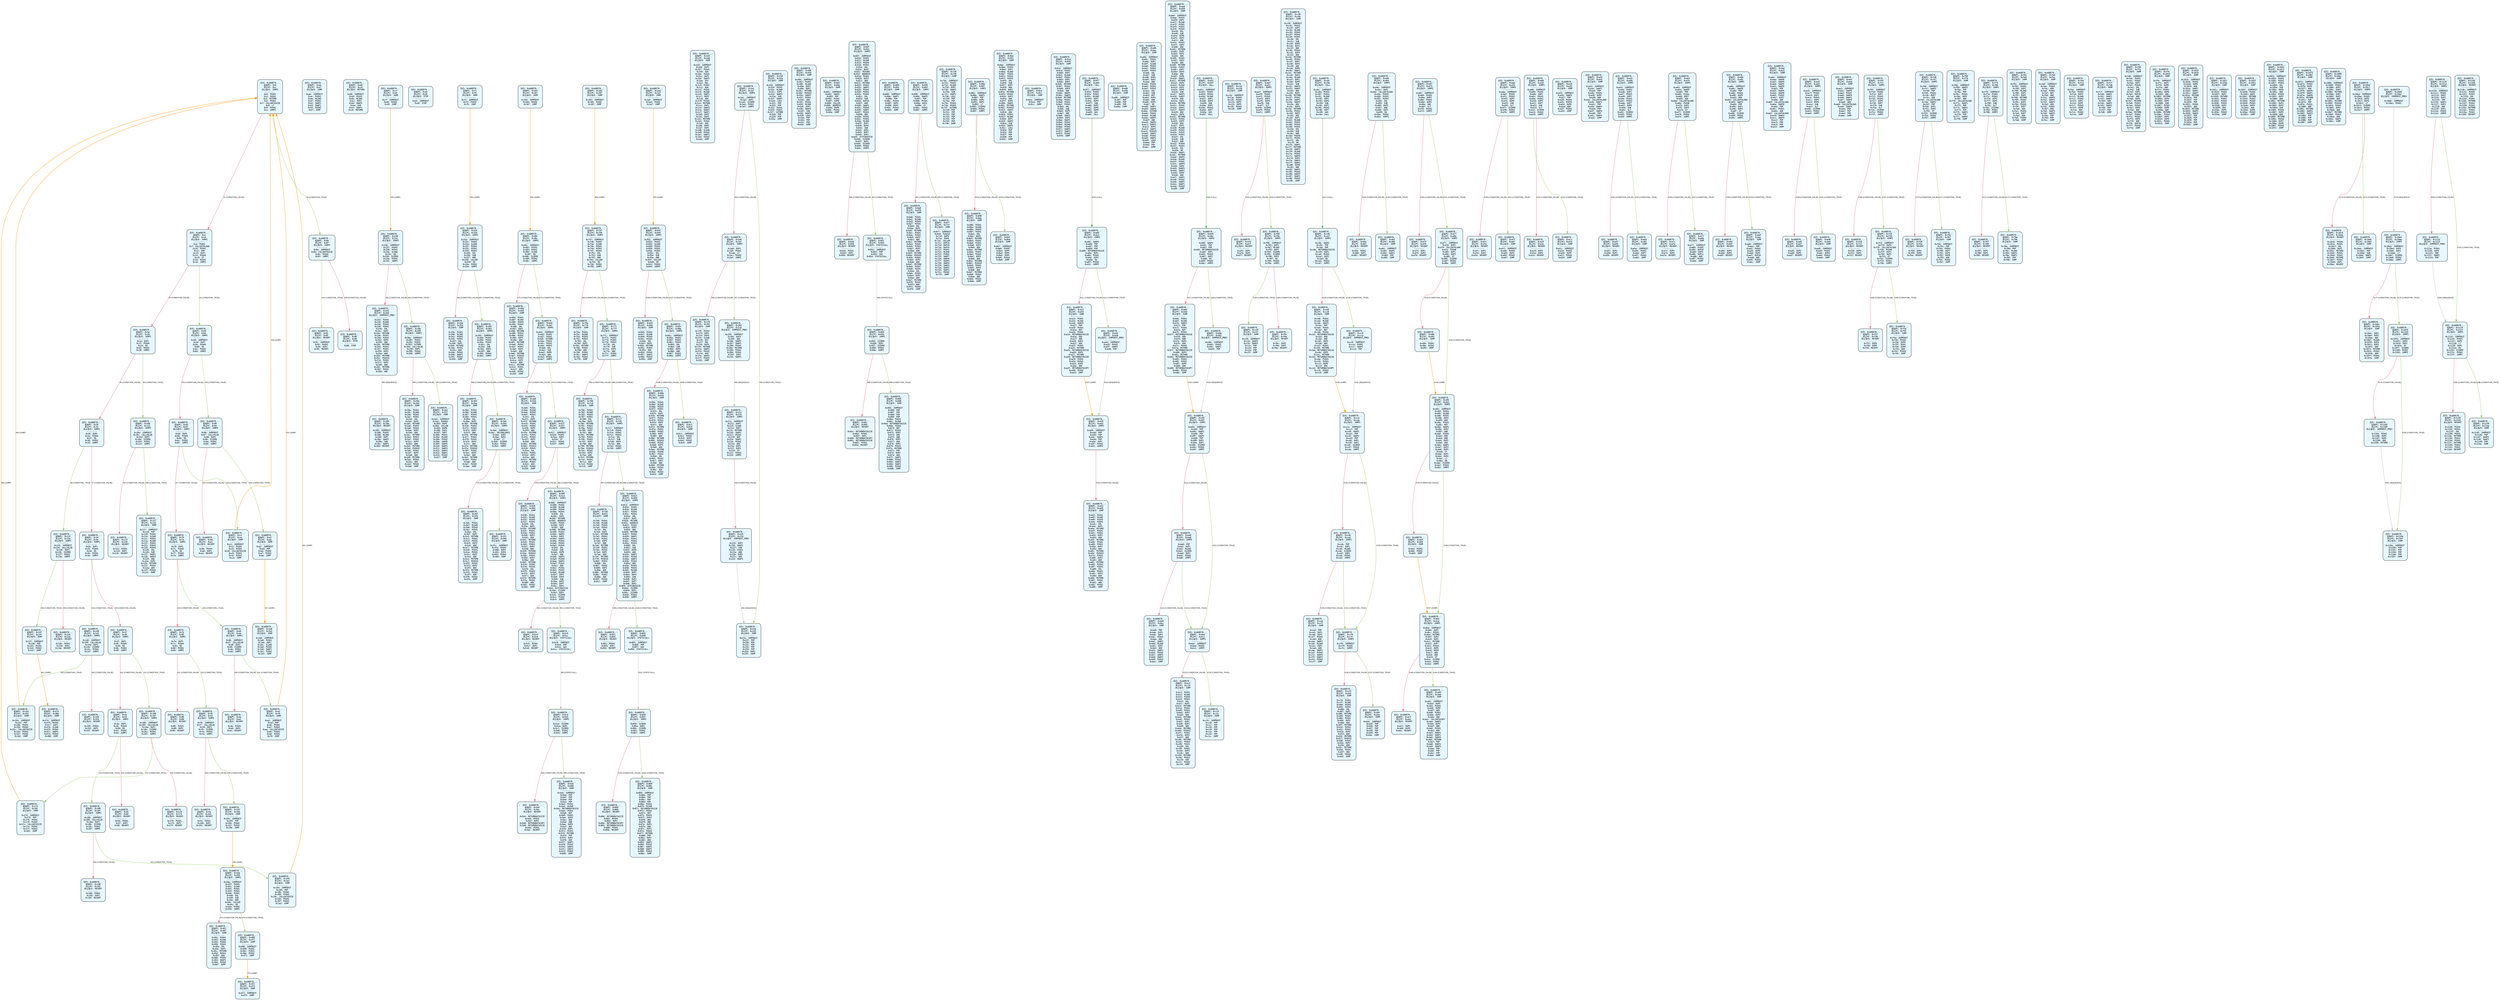 digraph Static_Complete_CFG {
    rankdir=TB;
    node [shape=box, style="filled, rounded", fontname="Monospace", fontsize=9, margin=0.15];
    edge [fontname="Arial", fontsize=8, penwidth=1.2];
    "block_0" [label="合约: 0xb68576...
起始PC: 0x0
终止PC: 0xc
终止指令: JUMPI
---------
0x0: PUSH1
0x2: PUSH1
0x4: MSTORE
0x5: PUSH1
0x7: CALLDATASIZE
0x8: LT
0x9: PUSH2
0xc: JUMPI", fillcolor="#e6f7ff"];
    "block_d" [label="合约: 0xb68576...
起始PC: 0xd
终止PC: 0x1d
终止指令: JUMPI
---------
0xd: PUSH1
0xf: CALLDATALOAD
0x10: PUSH1
0x12: SHR
0x13: DUP1
0x14: PUSH4
0x19: GT
0x1a: PUSH2
0x1d: JUMPI", fillcolor="#e6f7ff"];
    "block_1e" [label="合约: 0xb68576...
起始PC: 0x1e
终止PC: 0x28
终止指令: JUMPI
---------
0x1e: DUP1
0x1f: PUSH4
0x24: EQ
0x25: PUSH2
0x28: JUMPI", fillcolor="#e6f7ff"];
    "block_29" [label="合约: 0xb68576...
起始PC: 0x29
终止PC: 0x33
终止指令: JUMPI
---------
0x29: DUP1
0x2a: PUSH4
0x2f: EQ
0x30: PUSH2
0x33: JUMPI", fillcolor="#e6f7ff"];
    "block_34" [label="合约: 0xb68576...
起始PC: 0x34
终止PC: 0x3e
终止指令: JUMPI
---------
0x34: DUP1
0x35: PUSH4
0x3a: EQ
0x3b: PUSH2
0x3e: JUMPI", fillcolor="#e6f7ff"];
    "block_3f" [label="合约: 0xb68576...
起始PC: 0x3f
终止PC: 0x49
终止指令: JUMPI
---------
0x3f: DUP1
0x40: PUSH4
0x45: EQ
0x46: PUSH2
0x49: JUMPI", fillcolor="#e6f7ff"];
    "block_4a" [label="合约: 0xb68576...
起始PC: 0x4a
终止PC: 0x54
终止指令: JUMPI
---------
0x4a: DUP1
0x4b: PUSH4
0x50: EQ
0x51: PUSH2
0x54: JUMPI", fillcolor="#e6f7ff"];
    "block_55" [label="合约: 0xb68576...
起始PC: 0x55
终止PC: 0x58
终止指令: REVERT
---------
0x55: PUSH1
0x57: DUP1
0x58: REVERT", fillcolor="#e6f7ff"];
    "block_59" [label="合约: 0xb68576...
起始PC: 0x59
终止PC: 0x64
终止指令: JUMPI
---------
0x59: JUMPDEST
0x5a: DUP1
0x5b: PUSH4
0x60: EQ
0x61: PUSH2
0x64: JUMPI", fillcolor="#e6f7ff"];
    "block_65" [label="合约: 0xb68576...
起始PC: 0x65
终止PC: 0x6f
终止指令: JUMPI
---------
0x65: DUP1
0x66: PUSH4
0x6b: EQ
0x6c: PUSH2
0x6f: JUMPI", fillcolor="#e6f7ff"];
    "block_70" [label="合约: 0xb68576...
起始PC: 0x70
终止PC: 0x7a
终止指令: JUMPI
---------
0x70: DUP1
0x71: PUSH4
0x76: EQ
0x77: PUSH2
0x7a: JUMPI", fillcolor="#e6f7ff"];
    "block_7b" [label="合约: 0xb68576...
起始PC: 0x7b
终止PC: 0x85
终止指令: JUMPI
---------
0x7b: DUP1
0x7c: PUSH4
0x81: EQ
0x82: PUSH2
0x85: JUMPI", fillcolor="#e6f7ff"];
    "block_86" [label="合约: 0xb68576...
起始PC: 0x86
终止PC: 0x89
终止指令: REVERT
---------
0x86: PUSH1
0x88: DUP1
0x89: REVERT", fillcolor="#e6f7ff"];
    "block_8a" [label="合约: 0xb68576...
起始PC: 0x8a
终止PC: 0x8f
终止指令: JUMPI
---------
0x8a: JUMPDEST
0x8b: CALLDATASIZE
0x8c: PUSH2
0x8f: JUMPI", fillcolor="#e6f7ff"];
    "block_90" [label="合约: 0xb68576...
起始PC: 0x90
终止PC: 0x90
终止指令: STOP
---------
0x90: STOP", fillcolor="#e6f7ff"];
    "block_91" [label="合约: 0xb68576...
起始PC: 0x91
终止PC: 0x95
终止指令: REVERT
---------
0x91: JUMPDEST
0x92: PUSH1
0x94: DUP1
0x95: REVERT", fillcolor="#e6f7ff"];
    "block_96" [label="合约: 0xb68576...
起始PC: 0x96
终止PC: 0x9d
终止指令: JUMPI
---------
0x96: JUMPDEST
0x97: CALLVALUE
0x98: DUP1
0x99: ISZERO
0x9a: PUSH2
0x9d: JUMPI", fillcolor="#e6f7ff"];
    "block_9e" [label="合约: 0xb68576...
起始PC: 0x9e
终止PC: 0xa1
终止指令: REVERT
---------
0x9e: PUSH1
0xa0: DUP1
0xa1: REVERT", fillcolor="#e6f7ff"];
    "block_a2" [label="合约: 0xb68576...
起始PC: 0xa2
终止PC: 0xaa
终止指令: JUMP
---------
0xa2: JUMPDEST
0xa3: POP
0xa4: PUSH2
0xa7: PUSH2
0xaa: JUMP", fillcolor="#e6f7ff"];
    "block_ab" [label="合约: 0xb68576...
起始PC: 0xab
终止PC: 0xb7
终止指令: JUMP
---------
0xab: JUMPDEST
0xac: PUSH1
0xae: MLOAD
0xaf: PUSH2
0xb2: SWAP2
0xb3: SWAP1
0xb4: PUSH2
0xb7: JUMP", fillcolor="#e6f7ff"];
    "block_b8" [label="合约: 0xb68576...
起始PC: 0xb8
终止PC: 0xc0
终止指令: RETURN
---------
0xb8: JUMPDEST
0xb9: PUSH1
0xbb: MLOAD
0xbc: DUP1
0xbd: SWAP2
0xbe: SUB
0xbf: SWAP1
0xc0: RETURN", fillcolor="#e6f7ff"];
    "block_c1" [label="合约: 0xb68576...
起始PC: 0xc1
终止PC: 0xce
终止指令: JUMP
---------
0xc1: JUMPDEST
0xc2: PUSH2
0xc5: PUSH2
0xc8: CALLDATASIZE
0xc9: PUSH1
0xcb: PUSH2
0xce: JUMP", fillcolor="#e6f7ff"];
    "block_cf" [label="合约: 0xb68576...
起始PC: 0xcf
终止PC: 0xd3
终止指令: JUMP
---------
0xcf: JUMPDEST
0xd0: PUSH2
0xd3: JUMP", fillcolor="#e6f7ff"];
    "block_d4" [label="合约: 0xb68576...
起始PC: 0xd4
终止PC: 0xd5
终止指令: STOP
---------
0xd4: JUMPDEST
0xd5: STOP", fillcolor="#e6f7ff"];
    "block_d6" [label="合约: 0xb68576...
起始PC: 0xd6
终止PC: 0xdd
终止指令: JUMPI
---------
0xd6: JUMPDEST
0xd7: CALLVALUE
0xd8: DUP1
0xd9: ISZERO
0xda: PUSH2
0xdd: JUMPI", fillcolor="#e6f7ff"];
    "block_de" [label="合约: 0xb68576...
起始PC: 0xde
终止PC: 0xe1
终止指令: REVERT
---------
0xde: PUSH1
0xe0: DUP1
0xe1: REVERT", fillcolor="#e6f7ff"];
    "block_e2" [label="合约: 0xb68576...
起始PC: 0xe2
终止PC: 0xf0
终止指令: JUMP
---------
0xe2: JUMPDEST
0xe3: POP
0xe4: PUSH2
0xe7: PUSH2
0xea: CALLDATASIZE
0xeb: PUSH1
0xed: PUSH2
0xf0: JUMP", fillcolor="#e6f7ff"];
    "block_f1" [label="合约: 0xb68576...
起始PC: 0xf1
终止PC: 0xf5
终止指令: JUMP
---------
0xf1: JUMPDEST
0xf2: PUSH2
0xf5: JUMP", fillcolor="#e6f7ff"];
    "block_f6" [label="合约: 0xb68576...
起始PC: 0xf6
终止PC: 0xfd
终止指令: JUMPI
---------
0xf6: JUMPDEST
0xf7: CALLVALUE
0xf8: DUP1
0xf9: ISZERO
0xfa: PUSH2
0xfd: JUMPI", fillcolor="#e6f7ff"];
    "block_fe" [label="合约: 0xb68576...
起始PC: 0xfe
终止PC: 0x101
终止指令: REVERT
---------
0xfe: PUSH1
0x100: DUP1
0x101: REVERT", fillcolor="#e6f7ff"];
    "block_102" [label="合约: 0xb68576...
起始PC: 0x102
终止PC: 0x10a
终止指令: JUMP
---------
0x102: JUMPDEST
0x103: POP
0x104: PUSH2
0x107: PUSH2
0x10a: JUMP", fillcolor="#e6f7ff"];
    "block_10b" [label="合约: 0xb68576...
起始PC: 0x10b
终止PC: 0x112
终止指令: JUMPI
---------
0x10b: JUMPDEST
0x10c: CALLVALUE
0x10d: DUP1
0x10e: ISZERO
0x10f: PUSH2
0x112: JUMPI", fillcolor="#e6f7ff"];
    "block_113" [label="合约: 0xb68576...
起始PC: 0x113
终止PC: 0x116
终止指令: REVERT
---------
0x113: PUSH1
0x115: DUP1
0x116: REVERT", fillcolor="#e6f7ff"];
    "block_117" [label="合约: 0xb68576...
起始PC: 0x117
终止PC: 0x132
终止指令: JUMP
---------
0x117: JUMPDEST
0x118: POP
0x119: PUSH1
0x11b: SLOAD
0x11c: PUSH1
0x11e: MLOAD
0x11f: PUSH1
0x121: PUSH1
0x123: PUSH1
0x125: SHL
0x126: SUB
0x127: SWAP1
0x128: SWAP2
0x129: AND
0x12a: DUP2
0x12b: MSTORE
0x12c: PUSH1
0x12e: ADD
0x12f: PUSH2
0x132: JUMP", fillcolor="#e6f7ff"];
    "block_133" [label="合约: 0xb68576...
起始PC: 0x133
终止PC: 0x13a
终止指令: JUMPI
---------
0x133: JUMPDEST
0x134: CALLVALUE
0x135: DUP1
0x136: ISZERO
0x137: PUSH2
0x13a: JUMPI", fillcolor="#e6f7ff"];
    "block_13b" [label="合约: 0xb68576...
起始PC: 0x13b
终止PC: 0x13e
终止指令: REVERT
---------
0x13b: PUSH1
0x13d: DUP1
0x13e: REVERT", fillcolor="#e6f7ff"];
    "block_13f" [label="合约: 0xb68576...
起始PC: 0x13f
终止PC: 0x147
终止指令: JUMP
---------
0x13f: JUMPDEST
0x140: POP
0x141: PUSH2
0x144: PUSH2
0x147: JUMP", fillcolor="#e6f7ff"];
    "block_148" [label="合约: 0xb68576...
起始PC: 0x148
终止PC: 0x14f
终止指令: JUMPI
---------
0x148: JUMPDEST
0x149: CALLVALUE
0x14a: DUP1
0x14b: ISZERO
0x14c: PUSH2
0x14f: JUMPI", fillcolor="#e6f7ff"];
    "block_150" [label="合约: 0xb68576...
起始PC: 0x150
终止PC: 0x153
终止指令: REVERT
---------
0x150: PUSH1
0x152: DUP1
0x153: REVERT", fillcolor="#e6f7ff"];
    "block_154" [label="合约: 0xb68576...
起始PC: 0x154
终止PC: 0x162
终止指令: JUMP
---------
0x154: JUMPDEST
0x155: POP
0x156: PUSH2
0x159: PUSH2
0x15c: CALLDATASIZE
0x15d: PUSH1
0x15f: PUSH2
0x162: JUMP", fillcolor="#e6f7ff"];
    "block_163" [label="合约: 0xb68576...
起始PC: 0x163
终止PC: 0x167
终止指令: JUMP
---------
0x163: JUMPDEST
0x164: PUSH2
0x167: JUMP", fillcolor="#e6f7ff"];
    "block_168" [label="合约: 0xb68576...
起始PC: 0x168
终止PC: 0x16f
终止指令: JUMPI
---------
0x168: JUMPDEST
0x169: CALLVALUE
0x16a: DUP1
0x16b: ISZERO
0x16c: PUSH2
0x16f: JUMPI", fillcolor="#e6f7ff"];
    "block_170" [label="合约: 0xb68576...
起始PC: 0x170
终止PC: 0x173
终止指令: REVERT
---------
0x170: PUSH1
0x172: DUP1
0x173: REVERT", fillcolor="#e6f7ff"];
    "block_174" [label="合约: 0xb68576...
起始PC: 0x174
终止PC: 0x182
终止指令: JUMP
---------
0x174: JUMPDEST
0x175: POP
0x176: PUSH2
0x179: PUSH2
0x17c: CALLDATASIZE
0x17d: PUSH1
0x17f: PUSH2
0x182: JUMP", fillcolor="#e6f7ff"];
    "block_183" [label="合约: 0xb68576...
起始PC: 0x183
终止PC: 0x187
终止指令: JUMP
---------
0x183: JUMPDEST
0x184: PUSH2
0x187: JUMP", fillcolor="#e6f7ff"];
    "block_188" [label="合约: 0xb68576...
起始PC: 0x188
终止PC: 0x18f
终止指令: JUMPI
---------
0x188: JUMPDEST
0x189: CALLVALUE
0x18a: DUP1
0x18b: ISZERO
0x18c: PUSH2
0x18f: JUMPI", fillcolor="#e6f7ff"];
    "block_190" [label="合约: 0xb68576...
起始PC: 0x190
终止PC: 0x193
终止指令: REVERT
---------
0x190: PUSH1
0x192: DUP1
0x193: REVERT", fillcolor="#e6f7ff"];
    "block_194" [label="合约: 0xb68576...
起始PC: 0x194
终止PC: 0x1a2
终止指令: JUMP
---------
0x194: JUMPDEST
0x195: POP
0x196: PUSH2
0x199: PUSH2
0x19c: CALLDATASIZE
0x19d: PUSH1
0x19f: PUSH2
0x1a2: JUMP", fillcolor="#e6f7ff"];
    "block_1a3" [label="合约: 0xb68576...
起始PC: 0x1a3
终止PC: 0x1a7
终止指令: JUMP
---------
0x1a3: JUMPDEST
0x1a4: PUSH2
0x1a7: JUMP", fillcolor="#e6f7ff"];
    "block_1a8" [label="合约: 0xb68576...
起始PC: 0x1a8
终止PC: 0x1b4
终止指令: JUMP
---------
0x1a8: JUMPDEST
0x1a9: PUSH1
0x1ab: DUP1
0x1ac: SLOAD
0x1ad: PUSH2
0x1b0: SWAP1
0x1b1: PUSH2
0x1b4: JUMP", fillcolor="#e6f7ff"];
    "block_1b5" [label="合约: 0xb68576...
起始PC: 0x1b5
终止PC: 0x1e0
终止指令: JUMP
---------
0x1b5: JUMPDEST
0x1b6: DUP1
0x1b7: PUSH1
0x1b9: ADD
0x1ba: PUSH1
0x1bc: DUP1
0x1bd: SWAP2
0x1be: DIV
0x1bf: MUL
0x1c0: PUSH1
0x1c2: ADD
0x1c3: PUSH1
0x1c5: MLOAD
0x1c6: SWAP1
0x1c7: DUP2
0x1c8: ADD
0x1c9: PUSH1
0x1cb: MSTORE
0x1cc: DUP1
0x1cd: SWAP3
0x1ce: SWAP2
0x1cf: SWAP1
0x1d0: DUP2
0x1d1: DUP2
0x1d2: MSTORE
0x1d3: PUSH1
0x1d5: ADD
0x1d6: DUP3
0x1d7: DUP1
0x1d8: SLOAD
0x1d9: PUSH2
0x1dc: SWAP1
0x1dd: PUSH2
0x1e0: JUMP", fillcolor="#e6f7ff"];
    "block_1e1" [label="合约: 0xb68576...
起始PC: 0x1e1
终止PC: 0x1e7
终止指令: JUMPI
---------
0x1e1: JUMPDEST
0x1e2: DUP1
0x1e3: ISZERO
0x1e4: PUSH2
0x1e7: JUMPI", fillcolor="#e6f7ff"];
    "block_1e8" [label="合约: 0xb68576...
起始PC: 0x1e8
终止PC: 0x1ef
终止指令: JUMPI
---------
0x1e8: DUP1
0x1e9: PUSH1
0x1eb: LT
0x1ec: PUSH2
0x1ef: JUMPI", fillcolor="#e6f7ff"];
    "block_1f0" [label="合约: 0xb68576...
起始PC: 0x1f0
终止PC: 0x202
终止指令: JUMP
---------
0x1f0: PUSH2
0x1f3: DUP1
0x1f4: DUP4
0x1f5: SLOAD
0x1f6: DIV
0x1f7: MUL
0x1f8: DUP4
0x1f9: MSTORE
0x1fa: SWAP2
0x1fb: PUSH1
0x1fd: ADD
0x1fe: SWAP2
0x1ff: PUSH2
0x202: JUMP", fillcolor="#e6f7ff"];
    "block_203" [label="合约: 0xb68576...
起始PC: 0x203
终止PC: 0x210
终止指令: JUMPDEST_PREV
---------
0x203: JUMPDEST
0x204: DUP3
0x205: ADD
0x206: SWAP2
0x207: SWAP1
0x208: PUSH1
0x20a: MSTORE
0x20b: PUSH1
0x20d: PUSH1
0x20f: SHA3
0x210: SWAP1", fillcolor="#e6f7ff"];
    "block_211" [label="合约: 0xb68576...
起始PC: 0x211
终止PC: 0x224
终止指令: JUMPI
---------
0x211: JUMPDEST
0x212: DUP2
0x213: SLOAD
0x214: DUP2
0x215: MSTORE
0x216: SWAP1
0x217: PUSH1
0x219: ADD
0x21a: SWAP1
0x21b: PUSH1
0x21d: ADD
0x21e: DUP1
0x21f: DUP4
0x220: GT
0x221: PUSH2
0x224: JUMPI", fillcolor="#e6f7ff"];
    "block_225" [label="合约: 0xb68576...
起始PC: 0x225
终止PC: 0x22d
终止指令: JUMPDEST_PREV
---------
0x225: DUP3
0x226: SWAP1
0x227: SUB
0x228: PUSH1
0x22a: AND
0x22b: DUP3
0x22c: ADD
0x22d: SWAP2", fillcolor="#e6f7ff"];
    "block_22e" [label="合约: 0xb68576...
起始PC: 0x22e
终止PC: 0x235
终止指令: JUMP
---------
0x22e: JUMPDEST
0x22f: POP
0x230: POP
0x231: POP
0x232: POP
0x233: POP
0x234: DUP2
0x235: JUMP", fillcolor="#e6f7ff"];
    "block_236" [label="合约: 0xb68576...
起始PC: 0x236
终止PC: 0x241
终止指令: JUMPI
---------
0x236: JUMPDEST
0x237: PUSH1
0x239: PUSH1
0x23b: SLOAD
0x23c: EQ
0x23d: ISZERO
0x23e: PUSH2
0x241: JUMPI", fillcolor="#e6f7ff"];
    "block_242" [label="合约: 0xb68576...
起始PC: 0x242
终止PC: 0x284
终止指令: JUMPDEST_PREV
---------
0x242: PUSH1
0x244: MLOAD
0x245: PUSH3
0x249: PUSH1
0x24b: SHL
0x24c: DUP2
0x24d: MSTORE
0x24e: PUSH1
0x250: PUSH1
0x252: DUP3
0x253: ADD
0x254: MSTORE
0x255: PUSH1
0x257: PUSH1
0x259: DUP3
0x25a: ADD
0x25b: MSTORE
0x25c: PUSH32
0x27d: PUSH1
0x27f: DUP3
0x280: ADD
0x281: MSTORE
0x282: PUSH1
0x284: ADD", fillcolor="#e6f7ff"];
    "block_285" [label="合约: 0xb68576...
起始PC: 0x285
终止PC: 0x28d
终止指令: REVERT
---------
0x285: JUMPDEST
0x286: PUSH1
0x288: MLOAD
0x289: DUP1
0x28a: SWAP2
0x28b: SUB
0x28c: SWAP1
0x28d: REVERT", fillcolor="#e6f7ff"];
    "block_28e" [label="合约: 0xb68576...
起始PC: 0x28e
终止PC: 0x299
终止指令: JUMPI
---------
0x28e: JUMPDEST
0x28f: PUSH1
0x291: PUSH1
0x293: SSTORE
0x294: CALLVALUE
0x295: DUP1
0x296: PUSH2
0x299: JUMPI", fillcolor="#e6f7ff"];
    "block_29a" [label="合约: 0xb68576...
起始PC: 0x29a
终止PC: 0x2e0
终止指令: JUMP
---------
0x29a: PUSH1
0x29c: MLOAD
0x29d: PUSH3
0x2a1: PUSH1
0x2a3: SHL
0x2a4: DUP2
0x2a5: MSTORE
0x2a6: PUSH1
0x2a8: PUSH1
0x2aa: DUP3
0x2ab: ADD
0x2ac: MSTORE
0x2ad: PUSH1
0x2af: PUSH1
0x2b1: DUP3
0x2b2: ADD
0x2b3: MSTORE
0x2b4: PUSH32
0x2d5: PUSH1
0x2d7: DUP3
0x2d8: ADD
0x2d9: MSTORE
0x2da: PUSH1
0x2dc: ADD
0x2dd: PUSH2
0x2e0: JUMP", fillcolor="#e6f7ff"];
    "block_2e1" [label="合约: 0xb68576...
起始PC: 0x2e1
终止PC: 0x317
终止指令: JUMP
---------
0x2e1: JUMPDEST
0x2e2: PUSH32
0x303: DUP5
0x304: CALLER
0x305: DUP6
0x306: DUP5
0x307: DUP7
0x308: PUSH1
0x30a: MLOAD
0x30b: PUSH2
0x30e: SWAP6
0x30f: SWAP5
0x310: SWAP4
0x311: SWAP3
0x312: SWAP2
0x313: SWAP1
0x314: PUSH2
0x317: JUMP", fillcolor="#e6f7ff"];
    "block_318" [label="合约: 0xb68576...
起始PC: 0x318
终止PC: 0x32a
终止指令: JUMP
---------
0x318: JUMPDEST
0x319: PUSH1
0x31b: MLOAD
0x31c: DUP1
0x31d: SWAP2
0x31e: SUB
0x31f: SWAP1
0x320: LOG1
0x321: POP
0x322: POP
0x323: PUSH1
0x325: PUSH1
0x327: SSTORE
0x328: POP
0x329: POP
0x32a: JUMP", fillcolor="#e6f7ff"];
    "block_32b" [label="合约: 0xb68576...
起始PC: 0x32b
终止PC: 0x33d
终止指令: JUMPI
---------
0x32b: JUMPDEST
0x32c: PUSH1
0x32e: SLOAD
0x32f: PUSH1
0x331: PUSH1
0x333: PUSH1
0x335: SHL
0x336: SUB
0x337: AND
0x338: CALLER
0x339: EQ
0x33a: PUSH2
0x33d: JUMPI", fillcolor="#e6f7ff"];
    "block_33e" [label="合约: 0xb68576...
起始PC: 0x33e
终止PC: 0x354
终止指令: JUMP
---------
0x33e: PUSH1
0x340: MLOAD
0x341: PUSH3
0x345: PUSH1
0x347: SHL
0x348: DUP2
0x349: MSTORE
0x34a: PUSH1
0x34c: ADD
0x34d: PUSH2
0x350: SWAP1
0x351: PUSH2
0x354: JUMP", fillcolor="#e6f7ff"];
    "block_355" [label="合约: 0xb68576...
起始PC: 0x355
终止PC: 0x363
终止指令: JUMPI
---------
0x355: JUMPDEST
0x356: PUSH1
0x358: PUSH1
0x35a: PUSH1
0x35c: SHL
0x35d: SUB
0x35e: DUP3
0x35f: AND
0x360: PUSH2
0x363: JUMPI", fillcolor="#e6f7ff"];
    "block_364" [label="合约: 0xb68576...
起始PC: 0x364
终止PC: 0x3aa
终止指令: JUMP
---------
0x364: PUSH1
0x366: MLOAD
0x367: PUSH3
0x36b: PUSH1
0x36d: SHL
0x36e: DUP2
0x36f: MSTORE
0x370: PUSH1
0x372: PUSH1
0x374: DUP3
0x375: ADD
0x376: MSTORE
0x377: PUSH1
0x379: PUSH1
0x37b: DUP3
0x37c: ADD
0x37d: MSTORE
0x37e: PUSH32
0x39f: PUSH1
0x3a1: DUP3
0x3a2: ADD
0x3a3: MSTORE
0x3a4: PUSH1
0x3a6: ADD
0x3a7: PUSH2
0x3aa: JUMP", fillcolor="#e6f7ff"];
    "block_3ab" [label="合约: 0xb68576...
起始PC: 0x3ab
终止PC: 0x3b4
终止指令: JUMPI
---------
0x3ab: JUMPDEST
0x3ac: SELFBALANCE
0x3ad: DUP2
0x3ae: DUP2
0x3af: LT
0x3b0: ISZERO
0x3b1: PUSH2
0x3b4: JUMPI", fillcolor="#e6f7ff"];
    "block_3b5" [label="合约: 0xb68576...
起始PC: 0x3b5
终止PC: 0x3fb
终止指令: JUMP
---------
0x3b5: PUSH1
0x3b7: MLOAD
0x3b8: PUSH3
0x3bc: PUSH1
0x3be: SHL
0x3bf: DUP2
0x3c0: MSTORE
0x3c1: PUSH1
0x3c3: PUSH1
0x3c5: DUP3
0x3c6: ADD
0x3c7: MSTORE
0x3c8: PUSH1
0x3ca: PUSH1
0x3cc: DUP3
0x3cd: ADD
0x3ce: MSTORE
0x3cf: PUSH32
0x3f0: PUSH1
0x3f2: DUP3
0x3f3: ADD
0x3f4: MSTORE
0x3f5: PUSH1
0x3f7: ADD
0x3f8: PUSH2
0x3fb: JUMP", fillcolor="#e6f7ff"];
    "block_3fc" [label="合约: 0xb68576...
起始PC: 0x3fc
终止PC: 0x405
终止指令: JUMP
---------
0x3fc: JUMPDEST
0x3fd: PUSH2
0x400: DUP4
0x401: DUP4
0x402: PUSH2
0x405: JUMP", fillcolor="#e6f7ff"];
    "block_406" [label="合约: 0xb68576...
起始PC: 0x406
终止PC: 0x43d
终止指令: JUMP
---------
0x406: JUMPDEST
0x407: PUSH1
0x409: MLOAD
0x40a: DUP3
0x40b: DUP2
0x40c: MSTORE
0x40d: PUSH32
0x42e: SWAP1
0x42f: PUSH1
0x431: ADD
0x432: PUSH1
0x434: MLOAD
0x435: DUP1
0x436: SWAP2
0x437: SUB
0x438: SWAP1
0x439: LOG1
0x43a: POP
0x43b: POP
0x43c: POP
0x43d: JUMP", fillcolor="#e6f7ff"];
    "block_43e" [label="合约: 0xb68576...
起始PC: 0x43e
终止PC: 0x450
终止指令: JUMPI
---------
0x43e: JUMPDEST
0x43f: PUSH1
0x441: SLOAD
0x442: PUSH1
0x444: PUSH1
0x446: PUSH1
0x448: SHL
0x449: SUB
0x44a: AND
0x44b: CALLER
0x44c: EQ
0x44d: PUSH2
0x450: JUMPI", fillcolor="#e6f7ff"];
    "block_451" [label="合约: 0xb68576...
起始PC: 0x451
终止PC: 0x467
终止指令: JUMP
---------
0x451: PUSH1
0x453: MLOAD
0x454: PUSH3
0x458: PUSH1
0x45a: SHL
0x45b: DUP2
0x45c: MSTORE
0x45d: PUSH1
0x45f: ADD
0x460: PUSH2
0x463: SWAP1
0x464: PUSH2
0x467: JUMP", fillcolor="#e6f7ff"];
    "block_468" [label="合约: 0xb68576...
起始PC: 0x468
终止PC: 0x471
终止指令: JUMP
---------
0x468: JUMPDEST
0x469: PUSH2
0x46c: PUSH1
0x46e: PUSH2
0x471: JUMP", fillcolor="#e6f7ff"];
    "block_472" [label="合约: 0xb68576...
起始PC: 0x472
终止PC: 0x473
终止指令: JUMP
---------
0x472: JUMPDEST
0x473: JUMP", fillcolor="#e6f7ff"];
    "block_474" [label="合约: 0xb68576...
起始PC: 0x474
终止PC: 0x480
终止指令: JUMP
---------
0x474: JUMPDEST
0x475: PUSH1
0x477: DUP1
0x478: SLOAD
0x479: PUSH2
0x47c: SWAP1
0x47d: PUSH2
0x480: JUMP", fillcolor="#e6f7ff"];
    "block_481" [label="合约: 0xb68576...
起始PC: 0x481
终止PC: 0x48c
终止指令: JUMPI
---------
0x481: JUMPDEST
0x482: PUSH1
0x484: PUSH1
0x486: SLOAD
0x487: EQ
0x488: ISZERO
0x489: PUSH2
0x48c: JUMPI", fillcolor="#e6f7ff"];
    "block_48d" [label="合约: 0xb68576...
起始PC: 0x48d
终止PC: 0x4d3
终止指令: JUMP
---------
0x48d: PUSH1
0x48f: MLOAD
0x490: PUSH3
0x494: PUSH1
0x496: SHL
0x497: DUP2
0x498: MSTORE
0x499: PUSH1
0x49b: PUSH1
0x49d: DUP3
0x49e: ADD
0x49f: MSTORE
0x4a0: PUSH1
0x4a2: PUSH1
0x4a4: DUP3
0x4a5: ADD
0x4a6: MSTORE
0x4a7: PUSH32
0x4c8: PUSH1
0x4ca: DUP3
0x4cb: ADD
0x4cc: MSTORE
0x4cd: PUSH1
0x4cf: ADD
0x4d0: PUSH2
0x4d3: JUMP", fillcolor="#e6f7ff"];
    "block_4d4" [label="合约: 0xb68576...
起始PC: 0x4d4
终止PC: 0x4e7
终止指令: JUMPI
---------
0x4d4: JUMPDEST
0x4d5: PUSH1
0x4d7: PUSH1
0x4d9: SSTORE
0x4da: PUSH1
0x4dc: PUSH1
0x4de: PUSH1
0x4e0: SHL
0x4e1: SUB
0x4e2: DUP6
0x4e3: AND
0x4e4: PUSH2
0x4e7: JUMPI", fillcolor="#e6f7ff"];
    "block_4e8" [label="合约: 0xb68576...
起始PC: 0x4e8
终止PC: 0x526
终止指令: JUMP
---------
0x4e8: PUSH1
0x4ea: MLOAD
0x4eb: PUSH3
0x4ef: PUSH1
0x4f1: SHL
0x4f2: DUP2
0x4f3: MSTORE
0x4f4: PUSH1
0x4f6: PUSH1
0x4f8: DUP3
0x4f9: ADD
0x4fa: MSTORE
0x4fb: PUSH1
0x4fd: PUSH1
0x4ff: DUP3
0x500: ADD
0x501: MSTORE
0x502: PUSH21
0x518: PUSH1
0x51a: SHL
0x51b: PUSH1
0x51d: DUP3
0x51e: ADD
0x51f: MSTORE
0x520: PUSH1
0x522: ADD
0x523: PUSH2
0x526: JUMP", fillcolor="#e6f7ff"];
    "block_527" [label="合约: 0xb68576...
起始PC: 0x527
终止PC: 0x52f
终止指令: JUMPI
---------
0x527: JUMPDEST
0x528: PUSH1
0x52a: DUP3
0x52b: GT
0x52c: PUSH2
0x52f: JUMPI", fillcolor="#e6f7ff"];
    "block_530" [label="合约: 0xb68576...
起始PC: 0x530
终止PC: 0x584
终止指令: JUMP
---------
0x530: PUSH1
0x532: MLOAD
0x533: PUSH3
0x537: PUSH1
0x539: SHL
0x53a: DUP2
0x53b: MSTORE
0x53c: PUSH1
0x53e: PUSH1
0x540: DUP3
0x541: ADD
0x542: MSTORE
0x543: PUSH1
0x545: PUSH1
0x547: DUP3
0x548: ADD
0x549: MSTORE
0x54a: PUSH32
0x56b: PUSH1
0x56d: DUP3
0x56e: ADD
0x56f: MSTORE
0x570: PUSH5
0x576: PUSH1
0x578: SHL
0x579: PUSH1
0x57b: DUP3
0x57c: ADD
0x57d: MSTORE
0x57e: PUSH1
0x580: ADD
0x581: PUSH2
0x584: JUMP", fillcolor="#e6f7ff"];
    "block_585" [label="合约: 0xb68576...
起始PC: 0x585
终止PC: 0x5c4
终止指令: JUMPI
---------
0x585: JUMPDEST
0x586: PUSH1
0x588: MLOAD
0x589: PUSH4
0x58e: PUSH1
0x590: SHL
0x591: DUP2
0x592: MSTORE
0x593: ADDRESS
0x594: PUSH1
0x596: DUP3
0x597: ADD
0x598: MSTORE
0x599: PUSH1
0x59b: SWAP1
0x59c: DUP2
0x59d: SWAP1
0x59e: PUSH1
0x5a0: PUSH1
0x5a2: PUSH1
0x5a4: SHL
0x5a5: SUB
0x5a6: DUP9
0x5a7: AND
0x5a8: SWAP1
0x5a9: PUSH4
0x5ae: SWAP1
0x5af: PUSH1
0x5b1: ADD
0x5b2: PUSH1
0x5b4: PUSH1
0x5b6: MLOAD
0x5b7: DUP1
0x5b8: DUP4
0x5b9: SUB
0x5ba: DUP2
0x5bb: DUP7
0x5bc: DUP1
0x5bd: EXTCODESIZE
0x5be: ISZERO
0x5bf: DUP1
0x5c0: ISZERO
0x5c1: PUSH2
0x5c4: JUMPI", fillcolor="#e6f7ff"];
    "block_5c5" [label="合约: 0xb68576...
起始PC: 0x5c5
终止PC: 0x5c8
终止指令: REVERT
---------
0x5c5: PUSH1
0x5c7: DUP1
0x5c8: REVERT", fillcolor="#e6f7ff"];
    "block_5c9" [label="合约: 0xb68576...
起始PC: 0x5c9
终止PC: 0x5cc
终止指令: STATICCALL
---------
0x5c9: JUMPDEST
0x5ca: POP
0x5cb: GAS
0x5cc: STATICCALL", fillcolor="#e6f7ff"];
    "block_5cd" [label="合约: 0xb68576...
起始PC: 0x5cd
终止PC: 0x5d3
终止指令: JUMPI
---------
0x5cd: ISZERO
0x5ce: DUP1
0x5cf: ISZERO
0x5d0: PUSH2
0x5d3: JUMPI", fillcolor="#e6f7ff"];
    "block_5d4" [label="合约: 0xb68576...
起始PC: 0x5d4
终止PC: 0x5dc
终止指令: REVERT
---------
0x5d4: RETURNDATASIZE
0x5d5: PUSH1
0x5d7: DUP1
0x5d8: RETURNDATACOPY
0x5d9: RETURNDATASIZE
0x5da: PUSH1
0x5dc: REVERT", fillcolor="#e6f7ff"];
    "block_5dd" [label="合约: 0xb68576...
起始PC: 0x5dd
终止PC: 0x600
终止指令: JUMP
---------
0x5dd: JUMPDEST
0x5de: POP
0x5df: POP
0x5e0: POP
0x5e1: POP
0x5e2: PUSH1
0x5e4: MLOAD
0x5e5: RETURNDATASIZE
0x5e6: PUSH1
0x5e8: NOT
0x5e9: PUSH1
0x5eb: DUP3
0x5ec: ADD
0x5ed: AND
0x5ee: DUP3
0x5ef: ADD
0x5f0: DUP1
0x5f1: PUSH1
0x5f3: MSTORE
0x5f4: POP
0x5f5: DUP2
0x5f6: ADD
0x5f7: SWAP1
0x5f8: PUSH2
0x5fb: SWAP2
0x5fc: SWAP1
0x5fd: PUSH2
0x600: JUMP", fillcolor="#e6f7ff"];
    "block_601" [label="合约: 0xb68576...
起始PC: 0x601
终止PC: 0x60e
终止指令: JUMP
---------
0x601: JUMPDEST
0x602: SWAP1
0x603: POP
0x604: PUSH2
0x607: DUP8
0x608: CALLER
0x609: ADDRESS
0x60a: DUP8
0x60b: PUSH2
0x60e: JUMP", fillcolor="#e6f7ff"];
    "block_60f" [label="合约: 0xb68576...
起始PC: 0x60f
终止PC: 0x64c
终止指令: JUMPI
---------
0x60f: JUMPDEST
0x610: PUSH1
0x612: MLOAD
0x613: PUSH4
0x618: PUSH1
0x61a: SHL
0x61b: DUP2
0x61c: MSTORE
0x61d: ADDRESS
0x61e: PUSH1
0x620: DUP3
0x621: ADD
0x622: MSTORE
0x623: PUSH1
0x625: SWAP1
0x626: PUSH1
0x628: PUSH1
0x62a: PUSH1
0x62c: SHL
0x62d: SUB
0x62e: DUP10
0x62f: AND
0x630: SWAP1
0x631: PUSH4
0x636: SWAP1
0x637: PUSH1
0x639: ADD
0x63a: PUSH1
0x63c: PUSH1
0x63e: MLOAD
0x63f: DUP1
0x640: DUP4
0x641: SUB
0x642: DUP2
0x643: DUP7
0x644: DUP1
0x645: EXTCODESIZE
0x646: ISZERO
0x647: DUP1
0x648: ISZERO
0x649: PUSH2
0x64c: JUMPI", fillcolor="#e6f7ff"];
    "block_64d" [label="合约: 0xb68576...
起始PC: 0x64d
终止PC: 0x650
终止指令: REVERT
---------
0x64d: PUSH1
0x64f: DUP1
0x650: REVERT", fillcolor="#e6f7ff"];
    "block_651" [label="合约: 0xb68576...
起始PC: 0x651
终止PC: 0x654
终止指令: STATICCALL
---------
0x651: JUMPDEST
0x652: POP
0x653: GAS
0x654: STATICCALL", fillcolor="#e6f7ff"];
    "block_655" [label="合约: 0xb68576...
起始PC: 0x655
终止PC: 0x65b
终止指令: JUMPI
---------
0x655: ISZERO
0x656: DUP1
0x657: ISZERO
0x658: PUSH2
0x65b: JUMPI", fillcolor="#e6f7ff"];
    "block_65c" [label="合约: 0xb68576...
起始PC: 0x65c
终止PC: 0x664
终止指令: REVERT
---------
0x65c: RETURNDATASIZE
0x65d: PUSH1
0x65f: DUP1
0x660: RETURNDATACOPY
0x661: RETURNDATASIZE
0x662: PUSH1
0x664: REVERT", fillcolor="#e6f7ff"];
    "block_665" [label="合约: 0xb68576...
起始PC: 0x665
终止PC: 0x688
终止指令: JUMP
---------
0x665: JUMPDEST
0x666: POP
0x667: POP
0x668: POP
0x669: POP
0x66a: PUSH1
0x66c: MLOAD
0x66d: RETURNDATASIZE
0x66e: PUSH1
0x670: NOT
0x671: PUSH1
0x673: DUP3
0x674: ADD
0x675: AND
0x676: DUP3
0x677: ADD
0x678: DUP1
0x679: PUSH1
0x67b: MSTORE
0x67c: POP
0x67d: DUP2
0x67e: ADD
0x67f: SWAP1
0x680: PUSH2
0x683: SWAP2
0x684: SWAP1
0x685: PUSH2
0x688: JUMP", fillcolor="#e6f7ff"];
    "block_689" [label="合约: 0xb68576...
起始PC: 0x689
终止PC: 0x694
终止指令: JUMP
---------
0x689: JUMPDEST
0x68a: SWAP1
0x68b: POP
0x68c: PUSH2
0x68f: DUP2
0x690: DUP4
0x691: PUSH2
0x694: JUMP", fillcolor="#e6f7ff"];
    "block_695" [label="合约: 0xb68576...
起始PC: 0x695
终止PC: 0x69f
终止指令: JUMPI
---------
0x695: JUMPDEST
0x696: SWAP3
0x697: POP
0x698: PUSH1
0x69a: DUP4
0x69b: GT
0x69c: PUSH2
0x69f: JUMPI", fillcolor="#e6f7ff"];
    "block_6a0" [label="合约: 0xb68576...
起始PC: 0x6a0
终止PC: 0x6f6
终止指令: JUMP
---------
0x6a0: PUSH1
0x6a2: MLOAD
0x6a3: PUSH3
0x6a7: PUSH1
0x6a9: SHL
0x6aa: DUP2
0x6ab: MSTORE
0x6ac: PUSH1
0x6ae: PUSH1
0x6b0: DUP3
0x6b1: ADD
0x6b2: MSTORE
0x6b3: PUSH1
0x6b5: PUSH1
0x6b7: DUP3
0x6b8: ADD
0x6b9: MSTORE
0x6ba: PUSH32
0x6db: PUSH1
0x6dd: DUP3
0x6de: ADD
0x6df: MSTORE
0x6e0: PUSH7
0x6e8: PUSH1
0x6ea: SHL
0x6eb: PUSH1
0x6ed: DUP3
0x6ee: ADD
0x6ef: MSTORE
0x6f0: PUSH1
0x6f2: ADD
0x6f3: PUSH2
0x6f6: JUMP", fillcolor="#e6f7ff"];
    "block_6f7" [label="合约: 0xb68576...
起始PC: 0x6f7
终止PC: 0x72f
终止指令: JUMP
---------
0x6f7: JUMPDEST
0x6f8: PUSH32
0x719: DUP9
0x71a: DUP9
0x71b: CALLER
0x71c: DUP10
0x71d: DUP10
0x71e: DUP10
0x71f: PUSH1
0x721: MLOAD
0x722: PUSH2
0x725: SWAP7
0x726: SWAP6
0x727: SWAP5
0x728: SWAP4
0x729: SWAP3
0x72a: SWAP2
0x72b: SWAP1
0x72c: PUSH2
0x72f: JUMP", fillcolor="#e6f7ff"];
    "block_730" [label="合约: 0xb68576...
起始PC: 0x730
终止PC: 0x746
终止指令: JUMP
---------
0x730: JUMPDEST
0x731: PUSH1
0x733: MLOAD
0x734: DUP1
0x735: SWAP2
0x736: SUB
0x737: SWAP1
0x738: LOG1
0x739: POP
0x73a: POP
0x73b: PUSH1
0x73d: PUSH1
0x73f: SSTORE
0x740: POP
0x741: POP
0x742: POP
0x743: POP
0x744: POP
0x745: POP
0x746: JUMP", fillcolor="#e6f7ff"];
    "block_747" [label="合约: 0xb68576...
起始PC: 0x747
终止PC: 0x759
终止指令: JUMPI
---------
0x747: JUMPDEST
0x748: PUSH1
0x74a: SLOAD
0x74b: PUSH1
0x74d: PUSH1
0x74f: PUSH1
0x751: SHL
0x752: SUB
0x753: AND
0x754: CALLER
0x755: EQ
0x756: PUSH2
0x759: JUMPI", fillcolor="#e6f7ff"];
    "block_75a" [label="合约: 0xb68576...
起始PC: 0x75a
终止PC: 0x770
终止指令: JUMP
---------
0x75a: PUSH1
0x75c: MLOAD
0x75d: PUSH3
0x761: PUSH1
0x763: SHL
0x764: DUP2
0x765: MSTORE
0x766: PUSH1
0x768: ADD
0x769: PUSH2
0x76c: SWAP1
0x76d: PUSH2
0x770: JUMP", fillcolor="#e6f7ff"];
    "block_771" [label="合约: 0xb68576...
起始PC: 0x771
终止PC: 0x77f
终止指令: JUMPI
---------
0x771: JUMPDEST
0x772: PUSH1
0x774: PUSH1
0x776: PUSH1
0x778: SHL
0x779: SUB
0x77a: DUP3
0x77b: AND
0x77c: PUSH2
0x77f: JUMPI", fillcolor="#e6f7ff"];
    "block_780" [label="合约: 0xb68576...
起始PC: 0x780
终止PC: 0x7c6
终止指令: JUMP
---------
0x780: PUSH1
0x782: MLOAD
0x783: PUSH3
0x787: PUSH1
0x789: SHL
0x78a: DUP2
0x78b: MSTORE
0x78c: PUSH1
0x78e: PUSH1
0x790: DUP3
0x791: ADD
0x792: MSTORE
0x793: PUSH1
0x795: PUSH1
0x797: DUP3
0x798: ADD
0x799: MSTORE
0x79a: PUSH32
0x7bb: PUSH1
0x7bd: DUP3
0x7be: ADD
0x7bf: MSTORE
0x7c0: PUSH1
0x7c2: ADD
0x7c3: PUSH2
0x7c6: JUMP", fillcolor="#e6f7ff"];
    "block_7c7" [label="合约: 0xb68576...
起始PC: 0x7c7
终止PC: 0x7d5
终止指令: JUMPI
---------
0x7c7: JUMPDEST
0x7c8: PUSH1
0x7ca: PUSH1
0x7cc: PUSH1
0x7ce: SHL
0x7cf: SUB
0x7d0: DUP4
0x7d1: AND
0x7d2: PUSH2
0x7d5: JUMPI", fillcolor="#e6f7ff"];
    "block_7d6" [label="合约: 0xb68576...
起始PC: 0x7d6
终止PC: 0x812
终止指令: JUMP
---------
0x7d6: PUSH1
0x7d8: MLOAD
0x7d9: PUSH3
0x7dd: PUSH1
0x7df: SHL
0x7e0: DUP2
0x7e1: MSTORE
0x7e2: PUSH1
0x7e4: PUSH1
0x7e6: DUP3
0x7e7: ADD
0x7e8: MSTORE
0x7e9: PUSH1
0x7eb: PUSH1
0x7ed: DUP3
0x7ee: ADD
0x7ef: MSTORE
0x7f0: PUSH19
0x804: PUSH1
0x806: SHL
0x807: PUSH1
0x809: DUP3
0x80a: ADD
0x80b: MSTORE
0x80c: PUSH1
0x80e: ADD
0x80f: PUSH2
0x812: JUMP", fillcolor="#e6f7ff"];
    "block_813" [label="合约: 0xb68576...
起始PC: 0x813
终止PC: 0x850
终止指令: JUMPI
---------
0x813: JUMPDEST
0x814: PUSH1
0x816: MLOAD
0x817: PUSH4
0x81c: PUSH1
0x81e: SHL
0x81f: DUP2
0x820: MSTORE
0x821: ADDRESS
0x822: PUSH1
0x824: DUP3
0x825: ADD
0x826: MSTORE
0x827: PUSH1
0x829: SWAP1
0x82a: PUSH1
0x82c: PUSH1
0x82e: PUSH1
0x830: SHL
0x831: SUB
0x832: DUP6
0x833: AND
0x834: SWAP1
0x835: PUSH4
0x83a: SWAP1
0x83b: PUSH1
0x83d: ADD
0x83e: PUSH1
0x840: PUSH1
0x842: MLOAD
0x843: DUP1
0x844: DUP4
0x845: SUB
0x846: DUP2
0x847: DUP7
0x848: DUP1
0x849: EXTCODESIZE
0x84a: ISZERO
0x84b: DUP1
0x84c: ISZERO
0x84d: PUSH2
0x850: JUMPI", fillcolor="#e6f7ff"];
    "block_851" [label="合约: 0xb68576...
起始PC: 0x851
终止PC: 0x854
终止指令: REVERT
---------
0x851: PUSH1
0x853: DUP1
0x854: REVERT", fillcolor="#e6f7ff"];
    "block_855" [label="合约: 0xb68576...
起始PC: 0x855
终止PC: 0x858
终止指令: STATICCALL
---------
0x855: JUMPDEST
0x856: POP
0x857: GAS
0x858: STATICCALL", fillcolor="#e6f7ff"];
    "block_859" [label="合约: 0xb68576...
起始PC: 0x859
终止PC: 0x85f
终止指令: JUMPI
---------
0x859: ISZERO
0x85a: DUP1
0x85b: ISZERO
0x85c: PUSH2
0x85f: JUMPI", fillcolor="#e6f7ff"];
    "block_860" [label="合约: 0xb68576...
起始PC: 0x860
终止PC: 0x868
终止指令: REVERT
---------
0x860: RETURNDATASIZE
0x861: PUSH1
0x863: DUP1
0x864: RETURNDATACOPY
0x865: RETURNDATASIZE
0x866: PUSH1
0x868: REVERT", fillcolor="#e6f7ff"];
    "block_869" [label="合约: 0xb68576...
起始PC: 0x869
终止PC: 0x88c
终止指令: JUMP
---------
0x869: JUMPDEST
0x86a: POP
0x86b: POP
0x86c: POP
0x86d: POP
0x86e: PUSH1
0x870: MLOAD
0x871: RETURNDATASIZE
0x872: PUSH1
0x874: NOT
0x875: PUSH1
0x877: DUP3
0x878: ADD
0x879: AND
0x87a: DUP3
0x87b: ADD
0x87c: DUP1
0x87d: PUSH1
0x87f: MSTORE
0x880: POP
0x881: DUP2
0x882: ADD
0x883: SWAP1
0x884: PUSH2
0x887: SWAP2
0x888: SWAP1
0x889: PUSH2
0x88c: JUMP", fillcolor="#e6f7ff"];
    "block_88d" [label="合约: 0xb68576...
起始PC: 0x88d
终止PC: 0x897
终止指令: JUMPI
---------
0x88d: JUMPDEST
0x88e: SWAP1
0x88f: POP
0x890: DUP2
0x891: DUP2
0x892: LT
0x893: ISZERO
0x894: PUSH2
0x897: JUMPI", fillcolor="#e6f7ff"];
    "block_898" [label="合约: 0xb68576...
起始PC: 0x898
终止PC: 0x8de
终止指令: JUMP
---------
0x898: PUSH1
0x89a: MLOAD
0x89b: PUSH3
0x89f: PUSH1
0x8a1: SHL
0x8a2: DUP2
0x8a3: MSTORE
0x8a4: PUSH1
0x8a6: PUSH1
0x8a8: DUP3
0x8a9: ADD
0x8aa: MSTORE
0x8ab: PUSH1
0x8ad: PUSH1
0x8af: DUP3
0x8b0: ADD
0x8b1: MSTORE
0x8b2: PUSH32
0x8d3: PUSH1
0x8d5: DUP3
0x8d6: ADD
0x8d7: MSTORE
0x8d8: PUSH1
0x8da: ADD
0x8db: PUSH2
0x8de: JUMP", fillcolor="#e6f7ff"];
    "block_8df" [label="合约: 0xb68576...
起始PC: 0x8df
终止PC: 0x8e9
终止指令: JUMP
---------
0x8df: JUMPDEST
0x8e0: PUSH2
0x8e3: DUP5
0x8e4: DUP5
0x8e5: DUP5
0x8e6: PUSH2
0x8e9: JUMP", fillcolor="#e6f7ff"];
    "block_8ea" [label="合约: 0xb68576...
起始PC: 0x8ea
终止PC: 0x931
终止指令: JUMP
---------
0x8ea: JUMPDEST
0x8eb: PUSH1
0x8ed: DUP1
0x8ee: MLOAD
0x8ef: PUSH1
0x8f1: PUSH1
0x8f3: PUSH1
0x8f5: SHL
0x8f6: SUB
0x8f7: DUP7
0x8f8: AND
0x8f9: DUP2
0x8fa: MSTORE
0x8fb: PUSH1
0x8fd: DUP2
0x8fe: ADD
0x8ff: DUP5
0x900: SWAP1
0x901: MSTORE
0x902: PUSH32
0x923: SWAP2
0x924: ADD
0x925: PUSH1
0x927: MLOAD
0x928: DUP1
0x929: SWAP2
0x92a: SUB
0x92b: SWAP1
0x92c: LOG1
0x92d: POP
0x92e: POP
0x92f: POP
0x930: POP
0x931: JUMP", fillcolor="#e6f7ff"];
    "block_932" [label="合约: 0xb68576...
起始PC: 0x932
终止PC: 0x944
终止指令: JUMPI
---------
0x932: JUMPDEST
0x933: PUSH1
0x935: SLOAD
0x936: PUSH1
0x938: PUSH1
0x93a: PUSH1
0x93c: SHL
0x93d: SUB
0x93e: AND
0x93f: CALLER
0x940: EQ
0x941: PUSH2
0x944: JUMPI", fillcolor="#e6f7ff"];
    "block_945" [label="合约: 0xb68576...
起始PC: 0x945
终止PC: 0x95b
终止指令: JUMP
---------
0x945: PUSH1
0x947: MLOAD
0x948: PUSH3
0x94c: PUSH1
0x94e: SHL
0x94f: DUP2
0x950: MSTORE
0x951: PUSH1
0x953: ADD
0x954: PUSH2
0x957: SWAP1
0x958: PUSH2
0x95b: JUMP", fillcolor="#e6f7ff"];
    "block_95c" [label="合约: 0xb68576...
起始PC: 0x95c
终止PC: 0x96a
终止指令: JUMPI
---------
0x95c: JUMPDEST
0x95d: PUSH1
0x95f: PUSH1
0x961: PUSH1
0x963: SHL
0x964: SUB
0x965: DUP2
0x966: AND
0x967: PUSH2
0x96a: JUMPI", fillcolor="#e6f7ff"];
    "block_96b" [label="合约: 0xb68576...
起始PC: 0x96b
终止PC: 0x9c0
终止指令: JUMP
---------
0x96b: PUSH1
0x96d: MLOAD
0x96e: PUSH3
0x972: PUSH1
0x974: SHL
0x975: DUP2
0x976: MSTORE
0x977: PUSH1
0x979: PUSH1
0x97b: DUP3
0x97c: ADD
0x97d: MSTORE
0x97e: PUSH1
0x980: PUSH1
0x982: DUP3
0x983: ADD
0x984: MSTORE
0x985: PUSH32
0x9a6: PUSH1
0x9a8: DUP3
0x9a9: ADD
0x9aa: MSTORE
0x9ab: PUSH6
0x9b2: PUSH1
0x9b4: SHL
0x9b5: PUSH1
0x9b7: DUP3
0x9b8: ADD
0x9b9: MSTORE
0x9ba: PUSH1
0x9bc: ADD
0x9bd: PUSH2
0x9c0: JUMP", fillcolor="#e6f7ff"];
    "block_9c1" [label="合约: 0xb68576...
起始PC: 0x9c1
终止PC: 0x9c9
终止指令: JUMP
---------
0x9c1: JUMPDEST
0x9c2: PUSH2
0x9c5: DUP2
0x9c6: PUSH2
0x9c9: JUMP", fillcolor="#e6f7ff"];
    "block_9ca" [label="合约: 0xb68576...
起始PC: 0x9ca
终止PC: 0x9cc
终止指令: JUMP
---------
0x9ca: JUMPDEST
0x9cb: POP
0x9cc: JUMP", fillcolor="#e6f7ff"];
    "block_9cd" [label="合约: 0xb68576...
起始PC: 0x9cd
终止PC: 0x9f6
终止指令: JUMP
---------
0x9cd: JUMPDEST
0x9ce: PUSH1
0x9d0: DUP1
0x9d1: MLOAD
0x9d2: PUSH1
0x9d4: DUP1
0x9d5: DUP3
0x9d6: MSTORE
0x9d7: PUSH1
0x9d9: DUP3
0x9da: ADD
0x9db: SWAP1
0x9dc: SWAP3
0x9dd: MSTORE
0x9de: PUSH1
0x9e0: PUSH1
0x9e2: PUSH1
0x9e4: SHL
0x9e5: SUB
0x9e6: DUP5
0x9e7: AND
0x9e8: SWAP1
0x9e9: DUP4
0x9ea: SWAP1
0x9eb: PUSH1
0x9ed: MLOAD
0x9ee: PUSH2
0x9f1: SWAP2
0x9f2: SWAP1
0x9f3: PUSH2
0x9f6: JUMP", fillcolor="#e6f7ff"];
    "block_9f7" [label="合约: 0xb68576...
起始PC: 0x9f7
终止PC: 0xa04
终止指令: CALL
---------
0x9f7: JUMPDEST
0x9f8: PUSH1
0x9fa: PUSH1
0x9fc: MLOAD
0x9fd: DUP1
0x9fe: DUP4
0x9ff: SUB
0xa00: DUP2
0xa01: DUP6
0xa02: DUP8
0xa03: GAS
0xa04: CALL", fillcolor="#e6f7ff"];
    "block_a05" [label="合约: 0xb68576...
起始PC: 0xa05
终止PC: 0xa12
终止指令: JUMPI
---------
0xa05: SWAP3
0xa06: POP
0xa07: POP
0xa08: POP
0xa09: RETURNDATASIZE
0xa0a: DUP1
0xa0b: PUSH1
0xa0d: DUP2
0xa0e: EQ
0xa0f: PUSH2
0xa12: JUMPI", fillcolor="#e6f7ff"];
    "block_a13" [label="合约: 0xb68576...
起始PC: 0xa13
终止PC: 0xa33
终止指令: JUMP
---------
0xa13: PUSH1
0xa15: MLOAD
0xa16: SWAP2
0xa17: POP
0xa18: PUSH1
0xa1a: NOT
0xa1b: PUSH1
0xa1d: RETURNDATASIZE
0xa1e: ADD
0xa1f: AND
0xa20: DUP3
0xa21: ADD
0xa22: PUSH1
0xa24: MSTORE
0xa25: RETURNDATASIZE
0xa26: DUP3
0xa27: MSTORE
0xa28: RETURNDATASIZE
0xa29: PUSH1
0xa2b: PUSH1
0xa2d: DUP5
0xa2e: ADD
0xa2f: RETURNDATACOPY
0xa30: PUSH2
0xa33: JUMP", fillcolor="#e6f7ff"];
    "block_a34" [label="合约: 0xb68576...
起始PC: 0xa34
终止PC: 0xa38
终止指令: JUMPDEST_PREV
---------
0xa34: JUMPDEST
0xa35: PUSH1
0xa37: SWAP2
0xa38: POP", fillcolor="#e6f7ff"];
    "block_a39" [label="合约: 0xb68576...
起始PC: 0xa39
终止PC: 0xa42
终止指令: JUMPI
---------
0xa39: JUMPDEST
0xa3a: POP
0xa3b: POP
0xa3c: SWAP1
0xa3d: POP
0xa3e: DUP1
0xa3f: PUSH2
0xa42: JUMPI", fillcolor="#e6f7ff"];
    "block_a43" [label="合约: 0xb68576...
起始PC: 0xa43
终止PC: 0xa95
终止指令: JUMP
---------
0xa43: PUSH1
0xa45: MLOAD
0xa46: PUSH3
0xa4a: PUSH1
0xa4c: SHL
0xa4d: DUP2
0xa4e: MSTORE
0xa4f: PUSH1
0xa51: PUSH1
0xa53: DUP3
0xa54: ADD
0xa55: MSTORE
0xa56: PUSH1
0xa58: PUSH1
0xa5a: DUP3
0xa5b: ADD
0xa5c: MSTORE
0xa5d: PUSH32
0xa7e: PUSH1
0xa80: DUP3
0xa81: ADD
0xa82: MSTORE
0xa83: PUSH3
0xa87: PUSH1
0xa89: SHL
0xa8a: PUSH1
0xa8c: DUP3
0xa8d: ADD
0xa8e: MSTORE
0xa8f: PUSH1
0xa91: ADD
0xa92: PUSH2
0xa95: JUMP", fillcolor="#e6f7ff"];
    "block_a96" [label="合约: 0xb68576...
起始PC: 0xa96
终止PC: 0xa9a
终止指令: JUMP
---------
0xa96: JUMPDEST
0xa97: POP
0xa98: POP
0xa99: POP
0xa9a: JUMP", fillcolor="#e6f7ff"];
    "block_a9b" [label="合约: 0xb68576...
起始PC: 0xa9b
终止PC: 0xaec
终止指令: JUMP
---------
0xa9b: JUMPDEST
0xa9c: PUSH1
0xa9e: DUP1
0xa9f: SLOAD
0xaa0: PUSH1
0xaa2: PUSH1
0xaa4: PUSH1
0xaa6: SHL
0xaa7: SUB
0xaa8: DUP4
0xaa9: DUP2
0xaaa: AND
0xaab: PUSH1
0xaad: PUSH1
0xaaf: PUSH1
0xab1: SHL
0xab2: SUB
0xab3: NOT
0xab4: DUP4
0xab5: AND
0xab6: DUP2
0xab7: OR
0xab8: SWAP1
0xab9: SWAP4
0xaba: SSTORE
0xabb: PUSH1
0xabd: MLOAD
0xabe: SWAP2
0xabf: AND
0xac0: SWAP2
0xac1: SWAP1
0xac2: DUP3
0xac3: SWAP1
0xac4: PUSH32
0xae5: SWAP1
0xae6: PUSH1
0xae8: SWAP1
0xae9: LOG3
0xaea: POP
0xaeb: POP
0xaec: JUMP", fillcolor="#e6f7ff"];
    "block_aed" [label="合约: 0xb68576...
起始PC: 0xaed
终止PC: 0xb50
终止指令: JUMP
---------
0xaed: JUMPDEST
0xaee: PUSH1
0xaf0: DUP1
0xaf1: MLOAD
0xaf2: PUSH1
0xaf4: PUSH1
0xaf6: PUSH1
0xaf8: SHL
0xaf9: SUB
0xafa: DUP6
0xafb: DUP2
0xafc: AND
0xafd: PUSH1
0xaff: DUP4
0xb00: ADD
0xb01: MSTORE
0xb02: DUP5
0xb03: DUP2
0xb04: AND
0xb05: PUSH1
0xb07: DUP4
0xb08: ADD
0xb09: MSTORE
0xb0a: PUSH1
0xb0c: DUP1
0xb0d: DUP4
0xb0e: ADD
0xb0f: DUP6
0xb10: SWAP1
0xb11: MSTORE
0xb12: DUP4
0xb13: MLOAD
0xb14: DUP1
0xb15: DUP5
0xb16: SUB
0xb17: SWAP1
0xb18: SWAP2
0xb19: ADD
0xb1a: DUP2
0xb1b: MSTORE
0xb1c: PUSH1
0xb1e: SWAP1
0xb1f: SWAP3
0xb20: ADD
0xb21: DUP4
0xb22: MSTORE
0xb23: PUSH1
0xb25: DUP3
0xb26: ADD
0xb27: DUP1
0xb28: MLOAD
0xb29: PUSH1
0xb2b: PUSH1
0xb2d: PUSH1
0xb2f: SHL
0xb30: SUB
0xb31: AND
0xb32: PUSH4
0xb37: PUSH1
0xb39: SHL
0xb3a: OR
0xb3b: SWAP1
0xb3c: MSTORE
0xb3d: SWAP2
0xb3e: MLOAD
0xb3f: PUSH1
0xb41: SWAP3
0xb42: DUP4
0xb43: SWAP3
0xb44: SWAP1
0xb45: DUP9
0xb46: AND
0xb47: SWAP2
0xb48: PUSH2
0xb4b: SWAP2
0xb4c: SWAP1
0xb4d: PUSH2
0xb50: JUMP", fillcolor="#e6f7ff"];
    "block_b51" [label="合约: 0xb68576...
起始PC: 0xb51
终止PC: 0xb5f
终止指令: CALL
---------
0xb51: JUMPDEST
0xb52: PUSH1
0xb54: PUSH1
0xb56: MLOAD
0xb57: DUP1
0xb58: DUP4
0xb59: SUB
0xb5a: DUP2
0xb5b: PUSH1
0xb5d: DUP7
0xb5e: GAS
0xb5f: CALL", fillcolor="#e6f7ff"];
    "block_b60" [label="合约: 0xb68576...
起始PC: 0xb60
终止PC: 0xb6c
终止指令: JUMPI
---------
0xb60: SWAP2
0xb61: POP
0xb62: POP
0xb63: RETURNDATASIZE
0xb64: DUP1
0xb65: PUSH1
0xb67: DUP2
0xb68: EQ
0xb69: PUSH2
0xb6c: JUMPI", fillcolor="#e6f7ff"];
    "block_b6d" [label="合约: 0xb68576...
起始PC: 0xb6d
终止PC: 0xb8d
终止指令: JUMP
---------
0xb6d: PUSH1
0xb6f: MLOAD
0xb70: SWAP2
0xb71: POP
0xb72: PUSH1
0xb74: NOT
0xb75: PUSH1
0xb77: RETURNDATASIZE
0xb78: ADD
0xb79: AND
0xb7a: DUP3
0xb7b: ADD
0xb7c: PUSH1
0xb7e: MSTORE
0xb7f: RETURNDATASIZE
0xb80: DUP3
0xb81: MSTORE
0xb82: RETURNDATASIZE
0xb83: PUSH1
0xb85: PUSH1
0xb87: DUP5
0xb88: ADD
0xb89: RETURNDATACOPY
0xb8a: PUSH2
0xb8d: JUMP", fillcolor="#e6f7ff"];
    "block_b8e" [label="合约: 0xb68576...
起始PC: 0xb8e
终止PC: 0xb92
终止指令: JUMPDEST_PREV
---------
0xb8e: JUMPDEST
0xb8f: PUSH1
0xb91: SWAP2
0xb92: POP", fillcolor="#e6f7ff"];
    "block_b93" [label="合约: 0xb68576...
起始PC: 0xb93
终止PC: 0xb9f
终止指令: JUMPI
---------
0xb93: JUMPDEST
0xb94: POP
0xb95: SWAP2
0xb96: POP
0xb97: SWAP2
0xb98: POP
0xb99: DUP2
0xb9a: DUP1
0xb9b: ISZERO
0xb9c: PUSH2
0xb9f: JUMPI", fillcolor="#e6f7ff"];
    "block_ba0" [label="合约: 0xb68576...
起始PC: 0xba0
终止PC: 0xba8
终止指令: JUMPI
---------
0xba0: POP
0xba1: DUP1
0xba2: MLOAD
0xba3: ISZERO
0xba4: DUP1
0xba5: PUSH2
0xba8: JUMPI", fillcolor="#e6f7ff"];
    "block_ba9" [label="合约: 0xb68576...
起始PC: 0xba9
终止PC: 0xbbc
终止指令: JUMP
---------
0xba9: POP
0xbaa: DUP1
0xbab: DUP1
0xbac: PUSH1
0xbae: ADD
0xbaf: SWAP1
0xbb0: MLOAD
0xbb1: DUP2
0xbb2: ADD
0xbb3: SWAP1
0xbb4: PUSH2
0xbb7: SWAP2
0xbb8: SWAP1
0xbb9: PUSH2
0xbbc: JUMP", fillcolor="#e6f7ff"];
    "block_bbd" [label="合约: 0xb68576...
起始PC: 0xbbd
终止PC: 0xbc1
终止指令: JUMPI
---------
0xbbd: JUMPDEST
0xbbe: PUSH2
0xbc1: JUMPI", fillcolor="#e6f7ff"];
    "block_bc2" [label="合约: 0xb68576...
起始PC: 0xbc2
终止PC: 0xc14
终止指令: JUMP
---------
0xbc2: PUSH1
0xbc4: MLOAD
0xbc5: PUSH3
0xbc9: PUSH1
0xbcb: SHL
0xbcc: DUP2
0xbcd: MSTORE
0xbce: PUSH1
0xbd0: PUSH1
0xbd2: DUP3
0xbd3: ADD
0xbd4: MSTORE
0xbd5: PUSH1
0xbd7: DUP1
0xbd8: DUP3
0xbd9: ADD
0xbda: MSTORE
0xbdb: PUSH32
0xbfc: PUSH1
0xbfe: DUP3
0xbff: ADD
0xc00: MSTORE
0xc01: PUSH4
0xc06: PUSH1
0xc08: SHL
0xc09: PUSH1
0xc0b: DUP3
0xc0c: ADD
0xc0d: MSTORE
0xc0e: PUSH1
0xc10: ADD
0xc11: PUSH2
0xc14: JUMP", fillcolor="#e6f7ff"];
    "block_c15" [label="合约: 0xb68576...
起始PC: 0xc15
终止PC: 0xc1c
终止指令: JUMP
---------
0xc15: JUMPDEST
0xc16: POP
0xc17: POP
0xc18: POP
0xc19: POP
0xc1a: POP
0xc1b: POP
0xc1c: JUMP", fillcolor="#e6f7ff"];
    "block_c1d" [label="合约: 0xb68576...
起始PC: 0xc1d
终止PC: 0xc28
终止指令: JUMP
---------
0xc1d: JUMPDEST
0xc1e: PUSH1
0xc20: PUSH2
0xc23: DUP3
0xc24: DUP5
0xc25: PUSH2
0xc28: JUMP", fillcolor="#e6f7ff"];
    "block_c29" [label="合约: 0xb68576...
起始PC: 0xc29
终止PC: 0xc2f
终止指令: JUMP
---------
0xc29: JUMPDEST
0xc2a: SWAP4
0xc2b: SWAP3
0xc2c: POP
0xc2d: POP
0xc2e: POP
0xc2f: JUMP", fillcolor="#e6f7ff"];
    "block_c30" [label="合约: 0xb68576...
起始PC: 0xc30
终止PC: 0xc8b
终止指令: JUMP
---------
0xc30: JUMPDEST
0xc31: PUSH1
0xc33: DUP1
0xc34: MLOAD
0xc35: PUSH1
0xc37: PUSH1
0xc39: PUSH1
0xc3b: SHL
0xc3c: SUB
0xc3d: DUP5
0xc3e: DUP2
0xc3f: AND
0xc40: PUSH1
0xc42: DUP4
0xc43: ADD
0xc44: MSTORE
0xc45: PUSH1
0xc47: DUP1
0xc48: DUP4
0xc49: ADD
0xc4a: DUP6
0xc4b: SWAP1
0xc4c: MSTORE
0xc4d: DUP4
0xc4e: MLOAD
0xc4f: DUP1
0xc50: DUP5
0xc51: SUB
0xc52: SWAP1
0xc53: SWAP2
0xc54: ADD
0xc55: DUP2
0xc56: MSTORE
0xc57: PUSH1
0xc59: SWAP1
0xc5a: SWAP3
0xc5b: ADD
0xc5c: DUP4
0xc5d: MSTORE
0xc5e: PUSH1
0xc60: DUP3
0xc61: ADD
0xc62: DUP1
0xc63: MLOAD
0xc64: PUSH1
0xc66: PUSH1
0xc68: PUSH1
0xc6a: SHL
0xc6b: SUB
0xc6c: AND
0xc6d: PUSH4
0xc72: PUSH1
0xc74: SHL
0xc75: OR
0xc76: SWAP1
0xc77: MSTORE
0xc78: SWAP2
0xc79: MLOAD
0xc7a: PUSH1
0xc7c: SWAP3
0xc7d: DUP4
0xc7e: SWAP3
0xc7f: SWAP1
0xc80: DUP8
0xc81: AND
0xc82: SWAP2
0xc83: PUSH2
0xc86: SWAP2
0xc87: SWAP1
0xc88: PUSH2
0xc8b: JUMP", fillcolor="#e6f7ff"];
    "block_c8c" [label="合约: 0xb68576...
起始PC: 0xc8c
终止PC: 0xc9a
终止指令: CALL
---------
0xc8c: JUMPDEST
0xc8d: PUSH1
0xc8f: PUSH1
0xc91: MLOAD
0xc92: DUP1
0xc93: DUP4
0xc94: SUB
0xc95: DUP2
0xc96: PUSH1
0xc98: DUP7
0xc99: GAS
0xc9a: CALL", fillcolor="#e6f7ff"];
    "block_c9b" [label="合约: 0xb68576...
起始PC: 0xc9b
终止PC: 0xca7
终止指令: JUMPI
---------
0xc9b: SWAP2
0xc9c: POP
0xc9d: POP
0xc9e: RETURNDATASIZE
0xc9f: DUP1
0xca0: PUSH1
0xca2: DUP2
0xca3: EQ
0xca4: PUSH2
0xca7: JUMPI", fillcolor="#e6f7ff"];
    "block_ca8" [label="合约: 0xb68576...
起始PC: 0xca8
终止PC: 0xcc8
终止指令: JUMP
---------
0xca8: PUSH1
0xcaa: MLOAD
0xcab: SWAP2
0xcac: POP
0xcad: PUSH1
0xcaf: NOT
0xcb0: PUSH1
0xcb2: RETURNDATASIZE
0xcb3: ADD
0xcb4: AND
0xcb5: DUP3
0xcb6: ADD
0xcb7: PUSH1
0xcb9: MSTORE
0xcba: RETURNDATASIZE
0xcbb: DUP3
0xcbc: MSTORE
0xcbd: RETURNDATASIZE
0xcbe: PUSH1
0xcc0: PUSH1
0xcc2: DUP5
0xcc3: ADD
0xcc4: RETURNDATACOPY
0xcc5: PUSH2
0xcc8: JUMP", fillcolor="#e6f7ff"];
    "block_cc9" [label="合约: 0xb68576...
起始PC: 0xcc9
终止PC: 0xccd
终止指令: JUMPDEST_PREV
---------
0xcc9: JUMPDEST
0xcca: PUSH1
0xccc: SWAP2
0xccd: POP", fillcolor="#e6f7ff"];
    "block_cce" [label="合约: 0xb68576...
起始PC: 0xcce
终止PC: 0xcda
终止指令: JUMPI
---------
0xcce: JUMPDEST
0xccf: POP
0xcd0: SWAP2
0xcd1: POP
0xcd2: SWAP2
0xcd3: POP
0xcd4: DUP2
0xcd5: DUP1
0xcd6: ISZERO
0xcd7: PUSH2
0xcda: JUMPI", fillcolor="#e6f7ff"];
    "block_cdb" [label="合约: 0xb68576...
起始PC: 0xcdb
终止PC: 0xce3
终止指令: JUMPI
---------
0xcdb: POP
0xcdc: DUP1
0xcdd: MLOAD
0xcde: ISZERO
0xcdf: DUP1
0xce0: PUSH2
0xce3: JUMPI", fillcolor="#e6f7ff"];
    "block_ce4" [label="合约: 0xb68576...
起始PC: 0xce4
终止PC: 0xcf7
终止指令: JUMP
---------
0xce4: POP
0xce5: DUP1
0xce6: DUP1
0xce7: PUSH1
0xce9: ADD
0xcea: SWAP1
0xceb: MLOAD
0xcec: DUP2
0xced: ADD
0xcee: SWAP1
0xcef: PUSH2
0xcf2: SWAP2
0xcf3: SWAP1
0xcf4: PUSH2
0xcf7: JUMP", fillcolor="#e6f7ff"];
    "block_cf8" [label="合约: 0xb68576...
起始PC: 0xcf8
终止PC: 0xcfc
终止指令: JUMPI
---------
0xcf8: JUMPDEST
0xcf9: PUSH2
0xcfc: JUMPI", fillcolor="#e6f7ff"];
    "block_cfd" [label="合约: 0xb68576...
起始PC: 0xcfd
终止PC: 0xd43
终止指令: JUMP
---------
0xcfd: PUSH1
0xcff: MLOAD
0xd00: PUSH3
0xd04: PUSH1
0xd06: SHL
0xd07: DUP2
0xd08: MSTORE
0xd09: PUSH1
0xd0b: PUSH1
0xd0d: DUP3
0xd0e: ADD
0xd0f: MSTORE
0xd10: PUSH1
0xd12: PUSH1
0xd14: DUP3
0xd15: ADD
0xd16: MSTORE
0xd17: PUSH32
0xd38: PUSH1
0xd3a: DUP3
0xd3b: ADD
0xd3c: MSTORE
0xd3d: PUSH1
0xd3f: ADD
0xd40: PUSH2
0xd43: JUMP", fillcolor="#e6f7ff"];
    "block_d44" [label="合约: 0xb68576...
起始PC: 0xd44
终止PC: 0xd4a
终止指令: JUMP
---------
0xd44: JUMPDEST
0xd45: POP
0xd46: POP
0xd47: POP
0xd48: POP
0xd49: POP
0xd4a: JUMP", fillcolor="#e6f7ff"];
    "block_d4b" [label="合约: 0xb68576...
起始PC: 0xd4b
终止PC: 0xd5d
终止指令: JUMPI
---------
0xd4b: JUMPDEST
0xd4c: DUP1
0xd4d: CALLDATALOAD
0xd4e: PUSH1
0xd50: PUSH1
0xd52: PUSH1
0xd54: SHL
0xd55: SUB
0xd56: DUP2
0xd57: AND
0xd58: DUP2
0xd59: EQ
0xd5a: PUSH2
0xd5d: JUMPI", fillcolor="#e6f7ff"];
    "block_d5e" [label="合约: 0xb68576...
起始PC: 0xd5e
终止PC: 0xd61
终止指令: REVERT
---------
0xd5e: PUSH1
0xd60: DUP1
0xd61: REVERT", fillcolor="#e6f7ff"];
    "block_d62" [label="合约: 0xb68576...
起始PC: 0xd62
终止PC: 0xd66
终止指令: JUMP
---------
0xd62: JUMPDEST
0xd63: SWAP2
0xd64: SWAP1
0xd65: POP
0xd66: JUMP", fillcolor="#e6f7ff"];
    "block_d67" [label="合约: 0xb68576...
起始PC: 0xd67
终止PC: 0xd73
终止指令: JUMPI
---------
0xd67: JUMPDEST
0xd68: PUSH1
0xd6a: DUP3
0xd6b: PUSH1
0xd6d: DUP4
0xd6e: ADD
0xd6f: SLT
0xd70: PUSH2
0xd73: JUMPI", fillcolor="#e6f7ff"];
    "block_d74" [label="合约: 0xb68576...
起始PC: 0xd74
终止PC: 0xd76
终止指令: REVERT
---------
0xd74: DUP1
0xd75: DUP2
0xd76: REVERT", fillcolor="#e6f7ff"];
    "block_d77" [label="合约: 0xb68576...
起始PC: 0xd77
终止PC: 0xd8a
终止指令: JUMPI
---------
0xd77: JUMPDEST
0xd78: DUP2
0xd79: CALLDATALOAD
0xd7a: PUSH8
0xd83: DUP1
0xd84: DUP3
0xd85: GT
0xd86: ISZERO
0xd87: PUSH2
0xd8a: JUMPI", fillcolor="#e6f7ff"];
    "block_d8b" [label="合约: 0xb68576...
起始PC: 0xd8b
终止PC: 0xd91
终止指令: JUMP
---------
0xd8b: PUSH2
0xd8e: PUSH2
0xd91: JUMP", fillcolor="#e6f7ff"];
    "block_d92" [label="合约: 0xb68576...
起始PC: 0xd92
终止PC: 0xdb2
终止指令: JUMPI
---------
0xd92: JUMPDEST
0xd93: PUSH1
0xd95: MLOAD
0xd96: PUSH1
0xd98: DUP4
0xd99: ADD
0xd9a: PUSH1
0xd9c: NOT
0xd9d: SWAP1
0xd9e: DUP2
0xd9f: AND
0xda0: PUSH1
0xda2: ADD
0xda3: AND
0xda4: DUP2
0xda5: ADD
0xda6: SWAP1
0xda7: DUP3
0xda8: DUP3
0xda9: GT
0xdaa: DUP2
0xdab: DUP4
0xdac: LT
0xdad: OR
0xdae: ISZERO
0xdaf: PUSH2
0xdb2: JUMPI", fillcolor="#e6f7ff"];
    "block_db3" [label="合约: 0xb68576...
起始PC: 0xdb3
终止PC: 0xdb9
终止指令: JUMP
---------
0xdb3: PUSH2
0xdb6: PUSH2
0xdb9: JUMP", fillcolor="#e6f7ff"];
    "block_dba" [label="合约: 0xb68576...
起始PC: 0xdba
终止PC: 0xdce
终止指令: JUMPI
---------
0xdba: JUMPDEST
0xdbb: DUP2
0xdbc: PUSH1
0xdbe: MSTORE
0xdbf: DUP4
0xdc0: DUP2
0xdc1: MSTORE
0xdc2: DUP7
0xdc3: PUSH1
0xdc5: DUP6
0xdc6: DUP9
0xdc7: ADD
0xdc8: ADD
0xdc9: GT
0xdca: ISZERO
0xdcb: PUSH2
0xdce: JUMPI", fillcolor="#e6f7ff"];
    "block_dcf" [label="合约: 0xb68576...
起始PC: 0xdcf
终止PC: 0xdd1
终止指令: REVERT
---------
0xdcf: DUP5
0xdd0: DUP6
0xdd1: REVERT", fillcolor="#e6f7ff"];
    "block_dd2" [label="合约: 0xb68576...
起始PC: 0xdd2
终止PC: 0xded
终止指令: JUMP
---------
0xdd2: JUMPDEST
0xdd3: DUP4
0xdd4: PUSH1
0xdd6: DUP8
0xdd7: ADD
0xdd8: PUSH1
0xdda: DUP4
0xddb: ADD
0xddc: CALLDATACOPY
0xddd: SWAP3
0xdde: DUP4
0xddf: ADD
0xde0: PUSH1
0xde2: ADD
0xde3: SWAP4
0xde4: SWAP1
0xde5: SWAP4
0xde6: MSTORE
0xde7: POP
0xde8: SWAP4
0xde9: SWAP3
0xdea: POP
0xdeb: POP
0xdec: POP
0xded: JUMP", fillcolor="#e6f7ff"];
    "block_dee" [label="合约: 0xb68576...
起始PC: 0xdee
终止PC: 0xdfb
终止指令: JUMPI
---------
0xdee: JUMPDEST
0xdef: PUSH1
0xdf1: PUSH1
0xdf3: DUP3
0xdf4: DUP5
0xdf5: SUB
0xdf6: SLT
0xdf7: ISZERO
0xdf8: PUSH2
0xdfb: JUMPI", fillcolor="#e6f7ff"];
    "block_dfc" [label="合约: 0xb68576...
起始PC: 0xdfc
终止PC: 0xdfe
终止指令: REVERT
---------
0xdfc: DUP1
0xdfd: DUP2
0xdfe: REVERT", fillcolor="#e6f7ff"];
    "block_dff" [label="合约: 0xb68576...
起始PC: 0xdff
终止PC: 0xe07
终止指令: JUMP
---------
0xdff: JUMPDEST
0xe00: PUSH2
0xe03: DUP3
0xe04: PUSH2
0xe07: JUMP", fillcolor="#e6f7ff"];
    "block_e08" [label="合约: 0xb68576...
起始PC: 0xe08
终止PC: 0xe18
终止指令: JUMPI
---------
0xe08: JUMPDEST
0xe09: PUSH1
0xe0b: DUP1
0xe0c: PUSH1
0xe0e: PUSH1
0xe10: DUP5
0xe11: DUP7
0xe12: SUB
0xe13: SLT
0xe14: ISZERO
0xe15: PUSH2
0xe18: JUMPI", fillcolor="#e6f7ff"];
    "block_e19" [label="合约: 0xb68576...
起始PC: 0xe19
终止PC: 0xe1b
终止指令: REVERT
---------
0xe19: DUP2
0xe1a: DUP3
0xe1b: REVERT", fillcolor="#e6f7ff"];
    "block_e1c" [label="合约: 0xb68576...
起始PC: 0xe1c
终止PC: 0xe24
终止指令: JUMP
---------
0xe1c: JUMPDEST
0xe1d: PUSH2
0xe20: DUP5
0xe21: PUSH2
0xe24: JUMP", fillcolor="#e6f7ff"];
    "block_e25" [label="合约: 0xb68576...
起始PC: 0xe25
终止PC: 0xe32
终止指令: JUMP
---------
0xe25: JUMPDEST
0xe26: SWAP3
0xe27: POP
0xe28: PUSH2
0xe2b: PUSH1
0xe2d: DUP6
0xe2e: ADD
0xe2f: PUSH2
0xe32: JUMP", fillcolor="#e6f7ff"];
    "block_e33" [label="合约: 0xb68576...
起始PC: 0xe33
终止PC: 0xe42
终止指令: JUMP
---------
0xe33: JUMPDEST
0xe34: SWAP2
0xe35: POP
0xe36: PUSH1
0xe38: DUP5
0xe39: ADD
0xe3a: CALLDATALOAD
0xe3b: SWAP1
0xe3c: POP
0xe3d: SWAP3
0xe3e: POP
0xe3f: SWAP3
0xe40: POP
0xe41: SWAP3
0xe42: JUMP", fillcolor="#e6f7ff"];
    "block_e43" [label="合约: 0xb68576...
起始PC: 0xe43
终止PC: 0xe56
终止指令: JUMPI
---------
0xe43: JUMPDEST
0xe44: PUSH1
0xe46: DUP1
0xe47: PUSH1
0xe49: DUP1
0xe4a: PUSH1
0xe4c: PUSH1
0xe4e: DUP7
0xe4f: DUP9
0xe50: SUB
0xe51: SLT
0xe52: ISZERO
0xe53: PUSH2
0xe56: JUMPI", fillcolor="#e6f7ff"];
    "block_e57" [label="合约: 0xb68576...
起始PC: 0xe57
终止PC: 0xe59
终止指令: REVERT
---------
0xe57: DUP1
0xe58: DUP2
0xe59: REVERT", fillcolor="#e6f7ff"];
    "block_e5a" [label="合约: 0xb68576...
起始PC: 0xe5a
终止PC: 0xe62
终止指令: JUMP
---------
0xe5a: JUMPDEST
0xe5b: PUSH2
0xe5e: DUP7
0xe5f: PUSH2
0xe62: JUMP", fillcolor="#e6f7ff"];
    "block_e63" [label="合约: 0xb68576...
起始PC: 0xe63
终止PC: 0xe7b
终止指令: JUMPI
---------
0xe63: JUMPDEST
0xe64: SWAP5
0xe65: POP
0xe66: PUSH1
0xe68: DUP7
0xe69: ADD
0xe6a: CALLDATALOAD
0xe6b: PUSH8
0xe74: DUP1
0xe75: DUP3
0xe76: GT
0xe77: ISZERO
0xe78: PUSH2
0xe7b: JUMPI", fillcolor="#e6f7ff"];
    "block_e7c" [label="合约: 0xb68576...
起始PC: 0xe7c
终止PC: 0xe7e
终止指令: REVERT
---------
0xe7c: DUP3
0xe7d: DUP4
0xe7e: REVERT", fillcolor="#e6f7ff"];
    "block_e7f" [label="合约: 0xb68576...
起始PC: 0xe7f
终止PC: 0xe8a
终止指令: JUMP
---------
0xe7f: JUMPDEST
0xe80: PUSH2
0xe83: DUP10
0xe84: DUP4
0xe85: DUP11
0xe86: ADD
0xe87: PUSH2
0xe8a: JUMP", fillcolor="#e6f7ff"];
    "block_e8b" [label="合约: 0xb68576...
起始PC: 0xe8b
终止PC: 0xe9c
终止指令: JUMPI
---------
0xe8b: JUMPDEST
0xe8c: SWAP6
0xe8d: POP
0xe8e: PUSH1
0xe90: DUP9
0xe91: ADD
0xe92: CALLDATALOAD
0xe93: SWAP2
0xe94: POP
0xe95: DUP1
0xe96: DUP3
0xe97: GT
0xe98: ISZERO
0xe99: PUSH2
0xe9c: JUMPI", fillcolor="#e6f7ff"];
    "block_e9d" [label="合约: 0xb68576...
起始PC: 0xe9d
终止PC: 0xe9f
终止指令: REVERT
---------
0xe9d: DUP3
0xe9e: DUP4
0xe9f: REVERT", fillcolor="#e6f7ff"];
    "block_ea0" [label="合约: 0xb68576...
起始PC: 0xea0
终止PC: 0xeac
终止指令: JUMP
---------
0xea0: JUMPDEST
0xea1: POP
0xea2: PUSH2
0xea5: DUP9
0xea6: DUP3
0xea7: DUP10
0xea8: ADD
0xea9: PUSH2
0xeac: JUMP", fillcolor="#e6f7ff"];
    "block_ead" [label="合约: 0xb68576...
起始PC: 0xead
终止PC: 0xec5
终止指令: JUMP
---------
0xead: JUMPDEST
0xeae: SWAP6
0xeaf: SWAP9
0xeb0: SWAP5
0xeb1: SWAP8
0xeb2: POP
0xeb3: SWAP5
0xeb4: SWAP6
0xeb5: PUSH1
0xeb7: DUP2
0xeb8: ADD
0xeb9: CALLDATALOAD
0xeba: SWAP6
0xebb: POP
0xebc: PUSH1
0xebe: ADD
0xebf: CALLDATALOAD
0xec0: SWAP4
0xec1: SWAP3
0xec2: POP
0xec3: POP
0xec4: POP
0xec5: JUMP", fillcolor="#e6f7ff"];
    "block_ec6" [label="合约: 0xb68576...
起始PC: 0xec6
终止PC: 0xed4
终止指令: JUMPI
---------
0xec6: JUMPDEST
0xec7: PUSH1
0xec9: DUP1
0xeca: PUSH1
0xecc: DUP4
0xecd: DUP6
0xece: SUB
0xecf: SLT
0xed0: ISZERO
0xed1: PUSH2
0xed4: JUMPI", fillcolor="#e6f7ff"];
    "block_ed5" [label="合约: 0xb68576...
起始PC: 0xed5
终止PC: 0xed7
终止指令: REVERT
---------
0xed5: DUP2
0xed6: DUP3
0xed7: REVERT", fillcolor="#e6f7ff"];
    "block_ed8" [label="合约: 0xb68576...
起始PC: 0xed8
终止PC: 0xee0
终止指令: JUMP
---------
0xed8: JUMPDEST
0xed9: PUSH2
0xedc: DUP4
0xedd: PUSH2
0xee0: JUMP", fillcolor="#e6f7ff"];
    "block_ee1" [label="合约: 0xb68576...
起始PC: 0xee1
终止PC: 0xeee
终止指令: JUMP
---------
0xee1: JUMPDEST
0xee2: SWAP5
0xee3: PUSH1
0xee5: SWAP4
0xee6: SWAP1
0xee7: SWAP4
0xee8: ADD
0xee9: CALLDATALOAD
0xeea: SWAP4
0xeeb: POP
0xeec: POP
0xeed: POP
0xeee: JUMP", fillcolor="#e6f7ff"];
    "block_eef" [label="合约: 0xb68576...
起始PC: 0xeef
终止PC: 0xefc
终止指令: JUMPI
---------
0xeef: JUMPDEST
0xef0: PUSH1
0xef2: PUSH1
0xef4: DUP3
0xef5: DUP5
0xef6: SUB
0xef7: SLT
0xef8: ISZERO
0xef9: PUSH2
0xefc: JUMPI", fillcolor="#e6f7ff"];
    "block_efd" [label="合约: 0xb68576...
起始PC: 0xefd
终止PC: 0xeff
终止指令: REVERT
---------
0xefd: DUP1
0xefe: DUP2
0xeff: REVERT", fillcolor="#e6f7ff"];
    "block_f00" [label="合约: 0xb68576...
起始PC: 0xf00
终止PC: 0xf0b
终止指令: JUMPI
---------
0xf00: JUMPDEST
0xf01: DUP2
0xf02: MLOAD
0xf03: DUP1
0xf04: ISZERO
0xf05: ISZERO
0xf06: DUP2
0xf07: EQ
0xf08: PUSH2
0xf0b: JUMPI", fillcolor="#e6f7ff"];
    "block_f0c" [label="合约: 0xb68576...
起始PC: 0xf0c
终止PC: 0xf0e
终止指令: REVERT
---------
0xf0c: DUP2
0xf0d: DUP3
0xf0e: REVERT", fillcolor="#e6f7ff"];
    "block_f0f" [label="合约: 0xb68576...
起始PC: 0xf0f
终止PC: 0xf1f
终止指令: JUMPI
---------
0xf0f: JUMPDEST
0xf10: PUSH1
0xf12: DUP1
0xf13: PUSH1
0xf15: PUSH1
0xf17: DUP5
0xf18: DUP7
0xf19: SUB
0xf1a: SLT
0xf1b: ISZERO
0xf1c: PUSH2
0xf1f: JUMPI", fillcolor="#e6f7ff"];
    "block_f20" [label="合约: 0xb68576...
起始PC: 0xf20
终止PC: 0xf22
终止指令: REVERT
---------
0xf20: DUP3
0xf21: DUP4
0xf22: REVERT", fillcolor="#e6f7ff"];
    "block_f23" [label="合约: 0xb68576...
起始PC: 0xf23
终止PC: 0xf36
终止指令: JUMPI
---------
0xf23: JUMPDEST
0xf24: DUP4
0xf25: CALLDATALOAD
0xf26: PUSH8
0xf2f: DUP1
0xf30: DUP3
0xf31: GT
0xf32: ISZERO
0xf33: PUSH2
0xf36: JUMPI", fillcolor="#e6f7ff"];
    "block_f37" [label="合约: 0xb68576...
起始PC: 0xf37
终止PC: 0xf39
终止指令: REVERT
---------
0xf37: DUP5
0xf38: DUP6
0xf39: REVERT", fillcolor="#e6f7ff"];
    "block_f3a" [label="合约: 0xb68576...
起始PC: 0xf3a
终止PC: 0xf45
终止指令: JUMP
---------
0xf3a: JUMPDEST
0xf3b: PUSH2
0xf3e: DUP8
0xf3f: DUP4
0xf40: DUP9
0xf41: ADD
0xf42: PUSH2
0xf45: JUMP", fillcolor="#e6f7ff"];
    "block_f46" [label="合约: 0xb68576...
起始PC: 0xf46
终止PC: 0xf57
终止指令: JUMPI
---------
0xf46: JUMPDEST
0xf47: SWAP5
0xf48: POP
0xf49: PUSH1
0xf4b: DUP7
0xf4c: ADD
0xf4d: CALLDATALOAD
0xf4e: SWAP2
0xf4f: POP
0xf50: DUP1
0xf51: DUP3
0xf52: GT
0xf53: ISZERO
0xf54: PUSH2
0xf57: JUMPI", fillcolor="#e6f7ff"];
    "block_f58" [label="合约: 0xb68576...
起始PC: 0xf58
终止PC: 0xf5a
终止指令: REVERT
---------
0xf58: DUP4
0xf59: DUP5
0xf5a: REVERT", fillcolor="#e6f7ff"];
    "block_f5b" [label="合约: 0xb68576...
起始PC: 0xf5b
终止PC: 0xf67
终止指令: JUMP
---------
0xf5b: JUMPDEST
0xf5c: POP
0xf5d: PUSH2
0xf60: DUP7
0xf61: DUP3
0xf62: DUP8
0xf63: ADD
0xf64: PUSH2
0xf67: JUMP", fillcolor="#e6f7ff"];
    "block_f68" [label="合约: 0xb68576...
起始PC: 0xf68
终止PC: 0xf78
终止指令: JUMP
---------
0xf68: JUMPDEST
0xf69: SWAP3
0xf6a: POP
0xf6b: POP
0xf6c: PUSH1
0xf6e: DUP5
0xf6f: ADD
0xf70: CALLDATALOAD
0xf71: SWAP1
0xf72: POP
0xf73: SWAP3
0xf74: POP
0xf75: SWAP3
0xf76: POP
0xf77: SWAP3
0xf78: JUMP", fillcolor="#e6f7ff"];
    "block_f79" [label="合约: 0xb68576...
起始PC: 0xf79
终止PC: 0xf86
终止指令: JUMPI
---------
0xf79: JUMPDEST
0xf7a: PUSH1
0xf7c: PUSH1
0xf7e: DUP3
0xf7f: DUP5
0xf80: SUB
0xf81: SLT
0xf82: ISZERO
0xf83: PUSH2
0xf86: JUMPI", fillcolor="#e6f7ff"];
    "block_f87" [label="合约: 0xb68576...
起始PC: 0xf87
终止PC: 0xf89
终止指令: REVERT
---------
0xf87: DUP1
0xf88: DUP2
0xf89: REVERT", fillcolor="#e6f7ff"];
    "block_f8a" [label="合约: 0xb68576...
起始PC: 0xf8a
终止PC: 0xf90
终止指令: JUMP
---------
0xf8a: JUMPDEST
0xf8b: POP
0xf8c: MLOAD
0xf8d: SWAP2
0xf8e: SWAP1
0xf8f: POP
0xf90: JUMP", fillcolor="#e6f7ff"];
    "block_f91" [label="合约: 0xb68576...
起始PC: 0xf91
终止PC: 0xfa8
终止指令: JUMP
---------
0xf91: JUMPDEST
0xf92: PUSH1
0xf94: DUP2
0xf95: MLOAD
0xf96: DUP1
0xf97: DUP5
0xf98: MSTORE
0xf99: PUSH2
0xf9c: DUP2
0xf9d: PUSH1
0xf9f: DUP7
0xfa0: ADD
0xfa1: PUSH1
0xfa3: DUP7
0xfa4: ADD
0xfa5: PUSH2
0xfa8: JUMP", fillcolor="#e6f7ff"];
    "block_fa9" [label="合约: 0xb68576...
起始PC: 0xfa9
终止PC: 0xfbc
终止指令: JUMP
---------
0xfa9: JUMPDEST
0xfaa: PUSH1
0xfac: ADD
0xfad: PUSH1
0xfaf: NOT
0xfb0: AND
0xfb1: SWAP3
0xfb2: SWAP1
0xfb3: SWAP3
0xfb4: ADD
0xfb5: PUSH1
0xfb7: ADD
0xfb8: SWAP3
0xfb9: SWAP2
0xfba: POP
0xfbb: POP
0xfbc: JUMP", fillcolor="#e6f7ff"];
    "block_fbd" [label="合约: 0xb68576...
起始PC: 0xfbd
终止PC: 0xfce
终止指令: JUMP
---------
0xfbd: JUMPDEST
0xfbe: PUSH1
0xfc0: DUP3
0xfc1: MLOAD
0xfc2: PUSH2
0xfc5: DUP2
0xfc6: DUP5
0xfc7: PUSH1
0xfc9: DUP8
0xfca: ADD
0xfcb: PUSH2
0xfce: JUMP", fillcolor="#e6f7ff"];
    "block_fcf" [label="合约: 0xb68576...
起始PC: 0xfcf
终止PC: 0xfd8
终止指令: JUMP
---------
0xfcf: JUMPDEST
0xfd0: SWAP2
0xfd1: SWAP1
0xfd2: SWAP2
0xfd3: ADD
0xfd4: SWAP3
0xfd5: SWAP2
0xfd6: POP
0xfd7: POP
0xfd8: JUMP", fillcolor="#e6f7ff"];
    "block_fd9" [label="合约: 0xb68576...
起始PC: 0xfd9
终止PC: 0xffa
终止指令: JUMP
---------
0xfd9: JUMPDEST
0xfda: PUSH1
0xfdc: PUSH1
0xfde: DUP1
0xfdf: PUSH1
0xfe1: SHL
0xfe2: SUB
0xfe3: DUP1
0xfe4: DUP10
0xfe5: AND
0xfe6: DUP4
0xfe7: MSTORE
0xfe8: PUSH1
0xfea: PUSH1
0xfec: DUP5
0xfed: ADD
0xfee: MSTORE
0xfef: PUSH2
0xff2: PUSH1
0xff4: DUP5
0xff5: ADD
0xff6: DUP10
0xff7: PUSH2
0xffa: JUMP", fillcolor="#e6f7ff"];
    "block_ffb" [label="合约: 0xb68576...
起始PC: 0xffb
终止PC: 0x1014
终止指令: JUMP
---------
0xffb: JUMPDEST
0xffc: DUP2
0xffd: DUP9
0xffe: AND
0xfff: PUSH1
0x1001: DUP6
0x1002: ADD
0x1003: MSTORE
0x1004: DUP4
0x1005: DUP2
0x1006: SUB
0x1007: PUSH1
0x1009: DUP6
0x100a: ADD
0x100b: MSTORE
0x100c: PUSH2
0x100f: DUP2
0x1010: DUP9
0x1011: PUSH2
0x1014: JUMP", fillcolor="#e6f7ff"];
    "block_1015" [label="合约: 0xb68576...
起始PC: 0x1015
终止PC: 0x102b
终止指令: JUMP
---------
0x1015: JUMPDEST
0x1016: PUSH1
0x1018: DUP6
0x1019: ADD
0x101a: SWAP7
0x101b: SWAP1
0x101c: SWAP7
0x101d: MSTORE
0x101e: POP
0x101f: POP
0x1020: POP
0x1021: PUSH1
0x1023: ADD
0x1024: MSTORE
0x1025: SWAP5
0x1026: SWAP4
0x1027: POP
0x1028: POP
0x1029: POP
0x102a: POP
0x102b: JUMP", fillcolor="#e6f7ff"];
    "block_102c" [label="合约: 0xb68576...
起始PC: 0x102c
终止PC: 0x103e
终止指令: JUMP
---------
0x102c: JUMPDEST
0x102d: PUSH1
0x102f: DUP2
0x1030: MSTORE
0x1031: PUSH1
0x1033: PUSH2
0x1036: PUSH1
0x1038: DUP4
0x1039: ADD
0x103a: DUP5
0x103b: PUSH2
0x103e: JUMP", fillcolor="#e6f7ff"];
    "block_103f" [label="合约: 0xb68576...
起始PC: 0x103f
终止PC: 0x1051
终止指令: JUMP
---------
0x103f: JUMPDEST
0x1040: PUSH1
0x1042: DUP2
0x1043: MSTORE
0x1044: PUSH1
0x1046: PUSH2
0x1049: PUSH1
0x104b: DUP4
0x104c: ADD
0x104d: DUP9
0x104e: PUSH2
0x1051: JUMP", fillcolor="#e6f7ff"];
    "block_1052" [label="合约: 0xb68576...
起始PC: 0x1052
终止PC: 0x1072
终止指令: JUMP
---------
0x1052: JUMPDEST
0x1053: PUSH1
0x1055: PUSH1
0x1057: PUSH1
0x1059: SHL
0x105a: SUB
0x105b: DUP8
0x105c: AND
0x105d: PUSH1
0x105f: DUP5
0x1060: ADD
0x1061: MSTORE
0x1062: DUP3
0x1063: DUP2
0x1064: SUB
0x1065: PUSH1
0x1067: DUP5
0x1068: ADD
0x1069: MSTORE
0x106a: PUSH2
0x106d: DUP2
0x106e: DUP8
0x106f: PUSH2
0x1072: JUMP", fillcolor="#e6f7ff"];
    "block_1073" [label="合约: 0xb68576...
起始PC: 0x1073
终止PC: 0x1087
终止指令: JUMP
---------
0x1073: JUMPDEST
0x1074: PUSH1
0x1076: DUP5
0x1077: ADD
0x1078: SWAP6
0x1079: SWAP1
0x107a: SWAP6
0x107b: MSTORE
0x107c: POP
0x107d: POP
0x107e: PUSH1
0x1080: ADD
0x1081: MSTORE
0x1082: SWAP4
0x1083: SWAP3
0x1084: POP
0x1085: POP
0x1086: POP
0x1087: JUMP", fillcolor="#e6f7ff"];
    "block_1088" [label="合约: 0xb68576...
起始PC: 0x1088
终止PC: 0x10bc
终止指令: JUMP
---------
0x1088: JUMPDEST
0x1089: PUSH1
0x108b: DUP1
0x108c: DUP3
0x108d: MSTORE
0x108e: DUP2
0x108f: DUP2
0x1090: ADD
0x1091: MSTORE
0x1092: PUSH32
0x10b3: PUSH1
0x10b5: DUP3
0x10b6: ADD
0x10b7: MSTORE
0x10b8: PUSH1
0x10ba: ADD
0x10bb: SWAP1
0x10bc: JUMP", fillcolor="#e6f7ff"];
    "block_10bd" [label="合约: 0xb68576...
起始PC: 0x10bd
终止PC: 0x10c7
终止指令: JUMPI
---------
0x10bd: JUMPDEST
0x10be: PUSH1
0x10c0: DUP3
0x10c1: DUP3
0x10c2: LT
0x10c3: ISZERO
0x10c4: PUSH2
0x10c7: JUMPI", fillcolor="#e6f7ff"];
    "block_10c8" [label="合约: 0xb68576...
起始PC: 0x10c8
终止PC: 0x10da
终止指令: REVERT
---------
0x10c8: PUSH4
0x10cd: PUSH1
0x10cf: SHL
0x10d0: DUP2
0x10d1: MSTORE
0x10d2: PUSH1
0x10d4: PUSH1
0x10d6: MSTORE
0x10d7: PUSH1
0x10d9: DUP2
0x10da: REVERT", fillcolor="#e6f7ff"];
    "block_10db" [label="合约: 0xb68576...
起始PC: 0x10db
终止PC: 0x10df
终止指令: JUMP
---------
0x10db: JUMPDEST
0x10dc: POP
0x10dd: SUB
0x10de: SWAP1
0x10df: JUMP", fillcolor="#e6f7ff"];
    "block_10e0" [label="合约: 0xb68576...
起始PC: 0x10e0
终止PC: 0x10e1
终止指令: JUMPDEST_PREV
---------
0x10e0: JUMPDEST
0x10e1: PUSH1", fillcolor="#e6f7ff"];
    "block_10e3" [label="合约: 0xb68576...
起始PC: 0x10e3
终止PC: 0x10eb
终止指令: JUMPI
---------
0x10e3: JUMPDEST
0x10e4: DUP4
0x10e5: DUP2
0x10e6: LT
0x10e7: ISZERO
0x10e8: PUSH2
0x10eb: JUMPI", fillcolor="#e6f7ff"];
    "block_10ec" [label="合约: 0xb68576...
起始PC: 0x10ec
终止PC: 0x10fa
终止指令: JUMP
---------
0x10ec: DUP2
0x10ed: DUP2
0x10ee: ADD
0x10ef: MLOAD
0x10f0: DUP4
0x10f1: DUP3
0x10f2: ADD
0x10f3: MSTORE
0x10f4: PUSH1
0x10f6: ADD
0x10f7: PUSH2
0x10fa: JUMP", fillcolor="#e6f7ff"];
    "block_10fb" [label="合约: 0xb68576...
起始PC: 0x10fb
终止PC: 0x1103
终止指令: JUMPI
---------
0x10fb: JUMPDEST
0x10fc: DUP4
0x10fd: DUP2
0x10fe: GT
0x10ff: ISZERO
0x1100: PUSH2
0x1103: JUMPI", fillcolor="#e6f7ff"];
    "block_1104" [label="合约: 0xb68576...
起始PC: 0x1104
终止PC: 0x1109
终止指令: JUMPDEST_PREV
---------
0x1104: PUSH1
0x1106: DUP5
0x1107: DUP5
0x1108: ADD
0x1109: MSTORE", fillcolor="#e6f7ff"];
    "block_110a" [label="合约: 0xb68576...
起始PC: 0x110a
终止PC: 0x110f
终止指令: JUMP
---------
0x110a: JUMPDEST
0x110b: POP
0x110c: POP
0x110d: POP
0x110e: POP
0x110f: JUMP", fillcolor="#e6f7ff"];
    "block_1110" [label="合约: 0xb68576...
起始PC: 0x1110
终止PC: 0x111d
终止指令: JUMPI
---------
0x1110: JUMPDEST
0x1111: PUSH1
0x1113: DUP2
0x1114: DUP2
0x1115: SHR
0x1116: SWAP1
0x1117: DUP3
0x1118: AND
0x1119: DUP1
0x111a: PUSH2
0x111d: JUMPI", fillcolor="#e6f7ff"];
    "block_111e" [label="合约: 0xb68576...
起始PC: 0x111e
终止PC: 0x1123
终止指令: JUMPDEST_PREV
---------
0x111e: PUSH1
0x1120: DUP3
0x1121: AND
0x1122: SWAP2
0x1123: POP", fillcolor="#e6f7ff"];
    "block_1124" [label="合约: 0xb68576...
起始PC: 0x1124
终止PC: 0x112f
终止指令: JUMPI
---------
0x1124: JUMPDEST
0x1125: PUSH1
0x1127: DUP3
0x1128: LT
0x1129: DUP2
0x112a: EQ
0x112b: ISZERO
0x112c: PUSH2
0x112f: JUMPI", fillcolor="#e6f7ff"];
    "block_1130" [label="合约: 0xb68576...
起始PC: 0x1130
终止PC: 0x1144
终止指令: REVERT
---------
0x1130: PUSH4
0x1135: PUSH1
0x1137: SHL
0x1138: PUSH1
0x113a: MSTORE
0x113b: PUSH1
0x113d: PUSH1
0x113f: MSTORE
0x1140: PUSH1
0x1142: PUSH1
0x1144: REVERT", fillcolor="#e6f7ff"];
    "block_1145" [label="合约: 0xb68576...
起始PC: 0x1145
终止PC: 0x114a
终止指令: JUMP
---------
0x1145: JUMPDEST
0x1146: POP
0x1147: SWAP2
0x1148: SWAP1
0x1149: POP
0x114a: JUMP", fillcolor="#e6f7ff"];
    "block_114b" [label="合约: 0xb68576...
起始PC: 0x114b
终止PC: 0x1160
终止指令: REVERT
---------
0x114b: JUMPDEST
0x114c: PUSH4
0x1151: PUSH1
0x1153: SHL
0x1154: PUSH1
0x1156: MSTORE
0x1157: PUSH1
0x1159: PUSH1
0x115b: MSTORE
0x115c: PUSH1
0x115e: PUSH1
0x1160: REVERT", fillcolor="#e6f7ff"];

    "block_0" -> "block_d" [label="#1 (CONDITION_FALSE)", color="#f7768e"];
    "block_0" -> "block_8a" [label="#2 (CONDITION_TRUE)", color="#9ece6a"];
    "block_d" -> "block_1e" [label="#3 (CONDITION_FALSE)", color="#f7768e"];
    "block_d" -> "block_59" [label="#4 (CONDITION_TRUE)", color="#9ece6a"];
    "block_1e" -> "block_29" [label="#5 (CONDITION_FALSE)", color="#f7768e"];
    "block_1e" -> "block_10b" [label="#6 (CONDITION_TRUE)", color="#9ece6a"];
    "block_29" -> "block_34" [label="#7 (CONDITION_FALSE)", color="#f7768e"];
    "block_29" -> "block_133" [label="#8 (CONDITION_TRUE)", color="#9ece6a"];
    "block_34" -> "block_3f" [label="#9 (CONDITION_FALSE)", color="#f7768e"];
    "block_34" -> "block_148" [label="#10 (CONDITION_TRUE)", color="#9ece6a"];
    "block_3f" -> "block_4a" [label="#11 (CONDITION_FALSE)", color="#f7768e"];
    "block_3f" -> "block_168" [label="#12 (CONDITION_TRUE)", color="#9ece6a"];
    "block_4a" -> "block_55" [label="#13 (CONDITION_FALSE)", color="#f7768e"];
    "block_4a" -> "block_188" [label="#14 (CONDITION_TRUE)", color="#9ece6a"];
    "block_59" -> "block_65" [label="#15 (CONDITION_FALSE)", color="#f7768e"];
    "block_59" -> "block_96" [label="#16 (CONDITION_TRUE)", color="#9ece6a"];
    "block_65" -> "block_70" [label="#17 (CONDITION_FALSE)", color="#f7768e"];
    "block_65" -> "block_c1" [label="#18 (CONDITION_TRUE)", color="#9ece6a"];
    "block_70" -> "block_7b" [label="#19 (CONDITION_FALSE)", color="#f7768e"];
    "block_70" -> "block_d6" [label="#20 (CONDITION_TRUE)", color="#9ece6a"];
    "block_7b" -> "block_86" [label="#21 (CONDITION_FALSE)", color="#f7768e"];
    "block_7b" -> "block_f6" [label="#22 (CONDITION_TRUE)", color="#9ece6a"];
    "block_8a" -> "block_90" [label="#23 (CONDITION_FALSE)", color="#f7768e"];
    "block_8a" -> "block_91" [label="#24 (CONDITION_TRUE)", color="#9ece6a"];
    "block_96" -> "block_9e" [label="#25 (CONDITION_FALSE)", color="#f7768e"];
    "block_96" -> "block_a2" [label="#26 (CONDITION_TRUE)", color="#9ece6a"];
    "block_a2" -> "block_1a8" [label="#27 (JUMP)", color="#ff9800"];
    "block_c1" -> "block_0" [label="#28 (JUMP)", color="#ff9800"];
    "block_cf" -> "block_236" [label="#29 (JUMP)", color="#ff9800"];
    "block_d6" -> "block_de" [label="#30 (CONDITION_FALSE)", color="#f7768e"];
    "block_d6" -> "block_e2" [label="#31 (CONDITION_TRUE)", color="#9ece6a"];
    "block_e2" -> "block_0" [label="#32 (JUMP)", color="#ff9800"];
    "block_f1" -> "block_32b" [label="#33 (JUMP)", color="#ff9800"];
    "block_f6" -> "block_fe" [label="#34 (CONDITION_FALSE)", color="#f7768e"];
    "block_f6" -> "block_102" [label="#35 (CONDITION_TRUE)", color="#9ece6a"];
    "block_102" -> "block_43e" [label="#36 (JUMP)", color="#ff9800"];
    "block_10b" -> "block_113" [label="#37 (CONDITION_FALSE)", color="#f7768e"];
    "block_10b" -> "block_117" [label="#38 (CONDITION_TRUE)", color="#9ece6a"];
    "block_133" -> "block_13b" [label="#39 (CONDITION_FALSE)", color="#f7768e"];
    "block_133" -> "block_13f" [label="#40 (CONDITION_TRUE)", color="#9ece6a"];
    "block_13f" -> "block_474" [label="#41 (JUMP)", color="#ff9800"];
    "block_148" -> "block_150" [label="#42 (CONDITION_FALSE)", color="#f7768e"];
    "block_148" -> "block_154" [label="#43 (CONDITION_TRUE)", color="#9ece6a"];
    "block_154" -> "block_0" [label="#44 (JUMP)", color="#ff9800"];
    "block_163" -> "block_481" [label="#45 (JUMP)", color="#ff9800"];
    "block_168" -> "block_170" [label="#46 (CONDITION_FALSE)", color="#f7768e"];
    "block_168" -> "block_174" [label="#47 (CONDITION_TRUE)", color="#9ece6a"];
    "block_174" -> "block_0" [label="#48 (JUMP)", color="#ff9800"];
    "block_183" -> "block_747" [label="#49 (JUMP)", color="#ff9800"];
    "block_188" -> "block_190" [label="#50 (CONDITION_FALSE)", color="#f7768e"];
    "block_188" -> "block_194" [label="#51 (CONDITION_TRUE)", color="#9ece6a"];
    "block_194" -> "block_0" [label="#52 (JUMP)", color="#ff9800"];
    "block_1a3" -> "block_932" [label="#53 (JUMP)", color="#ff9800"];
    "block_1e1" -> "block_1e8" [label="#54 (CONDITION_FALSE)", color="#f7768e"];
    "block_1e1" -> "block_22e" [label="#55 (CONDITION_TRUE)", color="#9ece6a"];
    "block_1e8" -> "block_1f0" [label="#56 (CONDITION_FALSE)", color="#f7768e"];
    "block_1e8" -> "block_203" [label="#57 (CONDITION_TRUE)", color="#9ece6a"];
    "block_203" -> "block_211" [label="#58 (SEQUENCE)", color="#bdbdbd"];
    "block_211" -> "block_225" [label="#59 (CONDITION_FALSE)", color="#f7768e"];
    "block_225" -> "block_22e" [label="#60 (SEQUENCE)", color="#bdbdbd"];
    "block_236" -> "block_242" [label="#61 (CONDITION_FALSE)", color="#f7768e"];
    "block_236" -> "block_28e" [label="#62 (CONDITION_TRUE)", color="#9ece6a"];
    "block_242" -> "block_285" [label="#63 (SEQUENCE)", color="#bdbdbd"];
    "block_28e" -> "block_29a" [label="#64 (CONDITION_FALSE)", color="#f7768e"];
    "block_28e" -> "block_2e1" [label="#65 (CONDITION_TRUE)", color="#9ece6a"];
    "block_32b" -> "block_33e" [label="#66 (CONDITION_FALSE)", color="#f7768e"];
    "block_32b" -> "block_355" [label="#67 (CONDITION_TRUE)", color="#9ece6a"];
    "block_355" -> "block_364" [label="#68 (CONDITION_FALSE)", color="#f7768e"];
    "block_355" -> "block_3ab" [label="#69 (CONDITION_TRUE)", color="#9ece6a"];
    "block_3ab" -> "block_3b5" [label="#70 (CONDITION_FALSE)", color="#f7768e"];
    "block_3ab" -> "block_3fc" [label="#71 (CONDITION_TRUE)", color="#9ece6a"];
    "block_43e" -> "block_451" [label="#72 (CONDITION_FALSE)", color="#f7768e"];
    "block_43e" -> "block_468" [label="#73 (CONDITION_TRUE)", color="#9ece6a"];
    "block_468" -> "block_472" [label="#74 (JUMP)", color="#ff9800"];
    "block_481" -> "block_48d" [label="#75 (CONDITION_FALSE)", color="#f7768e"];
    "block_481" -> "block_4d4" [label="#76 (CONDITION_TRUE)", color="#9ece6a"];
    "block_4d4" -> "block_4e8" [label="#77 (CONDITION_FALSE)", color="#f7768e"];
    "block_4d4" -> "block_527" [label="#78 (CONDITION_TRUE)", color="#9ece6a"];
    "block_527" -> "block_530" [label="#79 (CONDITION_FALSE)", color="#f7768e"];
    "block_527" -> "block_585" [label="#80 (CONDITION_TRUE)", color="#9ece6a"];
    "block_585" -> "block_5c5" [label="#81 (CONDITION_FALSE)", color="#f7768e"];
    "block_585" -> "block_5c9" [label="#82 (CONDITION_TRUE)", color="#9ece6a"];
    "block_5c9" -> "block_5cd" [label="#83 (STATICCALL)", color="#bdbdbd"];
    "block_5cd" -> "block_5d4" [label="#84 (CONDITION_FALSE)", color="#f7768e"];
    "block_5cd" -> "block_5dd" [label="#85 (CONDITION_TRUE)", color="#9ece6a"];
    "block_60f" -> "block_64d" [label="#86 (CONDITION_FALSE)", color="#f7768e"];
    "block_60f" -> "block_651" [label="#87 (CONDITION_TRUE)", color="#9ece6a"];
    "block_651" -> "block_655" [label="#88 (STATICCALL)", color="#bdbdbd"];
    "block_655" -> "block_65c" [label="#89 (CONDITION_FALSE)", color="#f7768e"];
    "block_655" -> "block_665" [label="#90 (CONDITION_TRUE)", color="#9ece6a"];
    "block_695" -> "block_6a0" [label="#91 (CONDITION_FALSE)", color="#f7768e"];
    "block_695" -> "block_6f7" [label="#92 (CONDITION_TRUE)", color="#9ece6a"];
    "block_747" -> "block_75a" [label="#93 (CONDITION_FALSE)", color="#f7768e"];
    "block_747" -> "block_771" [label="#94 (CONDITION_TRUE)", color="#9ece6a"];
    "block_771" -> "block_780" [label="#95 (CONDITION_FALSE)", color="#f7768e"];
    "block_771" -> "block_7c7" [label="#96 (CONDITION_TRUE)", color="#9ece6a"];
    "block_7c7" -> "block_7d6" [label="#97 (CONDITION_FALSE)", color="#f7768e"];
    "block_7c7" -> "block_813" [label="#98 (CONDITION_TRUE)", color="#9ece6a"];
    "block_813" -> "block_851" [label="#99 (CONDITION_FALSE)", color="#f7768e"];
    "block_813" -> "block_855" [label="#100 (CONDITION_TRUE)", color="#9ece6a"];
    "block_855" -> "block_859" [label="#101 (STATICCALL)", color="#bdbdbd"];
    "block_859" -> "block_860" [label="#102 (CONDITION_FALSE)", color="#f7768e"];
    "block_859" -> "block_869" [label="#103 (CONDITION_TRUE)", color="#9ece6a"];
    "block_88d" -> "block_898" [label="#104 (CONDITION_FALSE)", color="#f7768e"];
    "block_88d" -> "block_8df" [label="#105 (CONDITION_TRUE)", color="#9ece6a"];
    "block_932" -> "block_945" [label="#106 (CONDITION_FALSE)", color="#f7768e"];
    "block_932" -> "block_95c" [label="#107 (CONDITION_TRUE)", color="#9ece6a"];
    "block_95c" -> "block_96b" [label="#108 (CONDITION_FALSE)", color="#f7768e"];
    "block_95c" -> "block_9c1" [label="#109 (CONDITION_TRUE)", color="#9ece6a"];
    "block_9f7" -> "block_a05" [label="#110 (CALL)", color="#4caf50"];
    "block_a05" -> "block_a13" [label="#111 (CONDITION_FALSE)", color="#f7768e"];
    "block_a05" -> "block_a34" [label="#112 (CONDITION_TRUE)", color="#9ece6a"];
    "block_a13" -> "block_a39" [label="#113 (JUMP)", color="#ff9800"];
    "block_a34" -> "block_a39" [label="#114 (SEQUENCE)", color="#bdbdbd"];
    "block_a39" -> "block_a43" [label="#115 (CONDITION_FALSE)", color="#f7768e"];
    "block_b51" -> "block_b60" [label="#116 (CALL)", color="#4caf50"];
    "block_b60" -> "block_b6d" [label="#117 (CONDITION_FALSE)", color="#f7768e"];
    "block_b60" -> "block_b8e" [label="#118 (CONDITION_TRUE)", color="#9ece6a"];
    "block_b6d" -> "block_b93" [label="#119 (JUMP)", color="#ff9800"];
    "block_b8e" -> "block_b93" [label="#120 (SEQUENCE)", color="#bdbdbd"];
    "block_b93" -> "block_ba0" [label="#121 (CONDITION_FALSE)", color="#f7768e"];
    "block_b93" -> "block_bbd" [label="#122 (CONDITION_TRUE)", color="#9ece6a"];
    "block_ba0" -> "block_ba9" [label="#123 (CONDITION_FALSE)", color="#f7768e"];
    "block_ba0" -> "block_bbd" [label="#124 (CONDITION_TRUE)", color="#9ece6a"];
    "block_bbd" -> "block_bc2" [label="#125 (CONDITION_FALSE)", color="#f7768e"];
    "block_bbd" -> "block_c15" [label="#126 (CONDITION_TRUE)", color="#9ece6a"];
    "block_c8c" -> "block_c9b" [label="#127 (CALL)", color="#4caf50"];
    "block_c9b" -> "block_ca8" [label="#128 (CONDITION_FALSE)", color="#f7768e"];
    "block_c9b" -> "block_cc9" [label="#129 (CONDITION_TRUE)", color="#9ece6a"];
    "block_ca8" -> "block_cce" [label="#130 (JUMP)", color="#ff9800"];
    "block_cc9" -> "block_cce" [label="#131 (SEQUENCE)", color="#bdbdbd"];
    "block_cce" -> "block_cdb" [label="#132 (CONDITION_FALSE)", color="#f7768e"];
    "block_cce" -> "block_cf8" [label="#133 (CONDITION_TRUE)", color="#9ece6a"];
    "block_cdb" -> "block_ce4" [label="#134 (CONDITION_FALSE)", color="#f7768e"];
    "block_cdb" -> "block_cf8" [label="#135 (CONDITION_TRUE)", color="#9ece6a"];
    "block_cf8" -> "block_cfd" [label="#136 (CONDITION_FALSE)", color="#f7768e"];
    "block_cf8" -> "block_d44" [label="#137 (CONDITION_TRUE)", color="#9ece6a"];
    "block_d4b" -> "block_d5e" [label="#138 (CONDITION_FALSE)", color="#f7768e"];
    "block_d4b" -> "block_d62" [label="#139 (CONDITION_TRUE)", color="#9ece6a"];
    "block_d67" -> "block_d74" [label="#140 (CONDITION_FALSE)", color="#f7768e"];
    "block_d67" -> "block_d77" [label="#141 (CONDITION_TRUE)", color="#9ece6a"];
    "block_d77" -> "block_d8b" [label="#142 (CONDITION_FALSE)", color="#f7768e"];
    "block_d77" -> "block_d92" [label="#143 (CONDITION_TRUE)", color="#9ece6a"];
    "block_d8b" -> "block_d92" [label="#144 (JUMP)", color="#ff9800"];
    "block_d92" -> "block_db3" [label="#145 (CONDITION_FALSE)", color="#f7768e"];
    "block_d92" -> "block_dba" [label="#146 (CONDITION_TRUE)", color="#9ece6a"];
    "block_db3" -> "block_dba" [label="#147 (JUMP)", color="#ff9800"];
    "block_dba" -> "block_dcf" [label="#148 (CONDITION_FALSE)", color="#f7768e"];
    "block_dba" -> "block_dd2" [label="#149 (CONDITION_TRUE)", color="#9ece6a"];
    "block_dee" -> "block_dfc" [label="#150 (CONDITION_FALSE)", color="#f7768e"];
    "block_dee" -> "block_dff" [label="#151 (CONDITION_TRUE)", color="#9ece6a"];
    "block_e08" -> "block_e19" [label="#152 (CONDITION_FALSE)", color="#f7768e"];
    "block_e08" -> "block_e1c" [label="#153 (CONDITION_TRUE)", color="#9ece6a"];
    "block_e43" -> "block_e57" [label="#154 (CONDITION_FALSE)", color="#f7768e"];
    "block_e43" -> "block_e5a" [label="#155 (CONDITION_TRUE)", color="#9ece6a"];
    "block_e63" -> "block_e7c" [label="#156 (CONDITION_FALSE)", color="#f7768e"];
    "block_e63" -> "block_e7f" [label="#157 (CONDITION_TRUE)", color="#9ece6a"];
    "block_e8b" -> "block_e9d" [label="#158 (CONDITION_FALSE)", color="#f7768e"];
    "block_e8b" -> "block_ea0" [label="#159 (CONDITION_TRUE)", color="#9ece6a"];
    "block_ec6" -> "block_ed5" [label="#160 (CONDITION_FALSE)", color="#f7768e"];
    "block_ec6" -> "block_ed8" [label="#161 (CONDITION_TRUE)", color="#9ece6a"];
    "block_eef" -> "block_efd" [label="#162 (CONDITION_FALSE)", color="#f7768e"];
    "block_eef" -> "block_f00" [label="#163 (CONDITION_TRUE)", color="#9ece6a"];
    "block_f00" -> "block_f0c" [label="#164 (CONDITION_FALSE)", color="#f7768e"];
    "block_f00" -> "block_c29" [label="#165 (CONDITION_TRUE)", color="#9ece6a"];
    "block_f0f" -> "block_f20" [label="#166 (CONDITION_FALSE)", color="#f7768e"];
    "block_f0f" -> "block_f23" [label="#167 (CONDITION_TRUE)", color="#9ece6a"];
    "block_f23" -> "block_f37" [label="#168 (CONDITION_FALSE)", color="#f7768e"];
    "block_f23" -> "block_f3a" [label="#169 (CONDITION_TRUE)", color="#9ece6a"];
    "block_f46" -> "block_f58" [label="#170 (CONDITION_FALSE)", color="#f7768e"];
    "block_f46" -> "block_f5b" [label="#171 (CONDITION_TRUE)", color="#9ece6a"];
    "block_f79" -> "block_f87" [label="#172 (CONDITION_FALSE)", color="#f7768e"];
    "block_f79" -> "block_f8a" [label="#173 (CONDITION_TRUE)", color="#9ece6a"];
    "block_10bd" -> "block_10c8" [label="#174 (CONDITION_FALSE)", color="#f7768e"];
    "block_10bd" -> "block_10db" [label="#175 (CONDITION_TRUE)", color="#9ece6a"];
    "block_10e0" -> "block_10e3" [label="#176 (SEQUENCE)", color="#bdbdbd"];
    "block_10e3" -> "block_10ec" [label="#177 (CONDITION_FALSE)", color="#f7768e"];
    "block_10e3" -> "block_10fb" [label="#178 (CONDITION_TRUE)", color="#9ece6a"];
    "block_10fb" -> "block_1104" [label="#179 (CONDITION_FALSE)", color="#f7768e"];
    "block_10fb" -> "block_110a" [label="#180 (CONDITION_TRUE)", color="#9ece6a"];
    "block_1104" -> "block_110a" [label="#181 (SEQUENCE)", color="#bdbdbd"];
    "block_1110" -> "block_111e" [label="#182 (CONDITION_FALSE)", color="#f7768e"];
    "block_1110" -> "block_1124" [label="#183 (CONDITION_TRUE)", color="#9ece6a"];
    "block_111e" -> "block_1124" [label="#184 (SEQUENCE)", color="#bdbdbd"];
    "block_1124" -> "block_1130" [label="#185 (CONDITION_FALSE)", color="#f7768e"];
    "block_1124" -> "block_1145" [label="#186 (CONDITION_TRUE)", color="#9ece6a"];
}